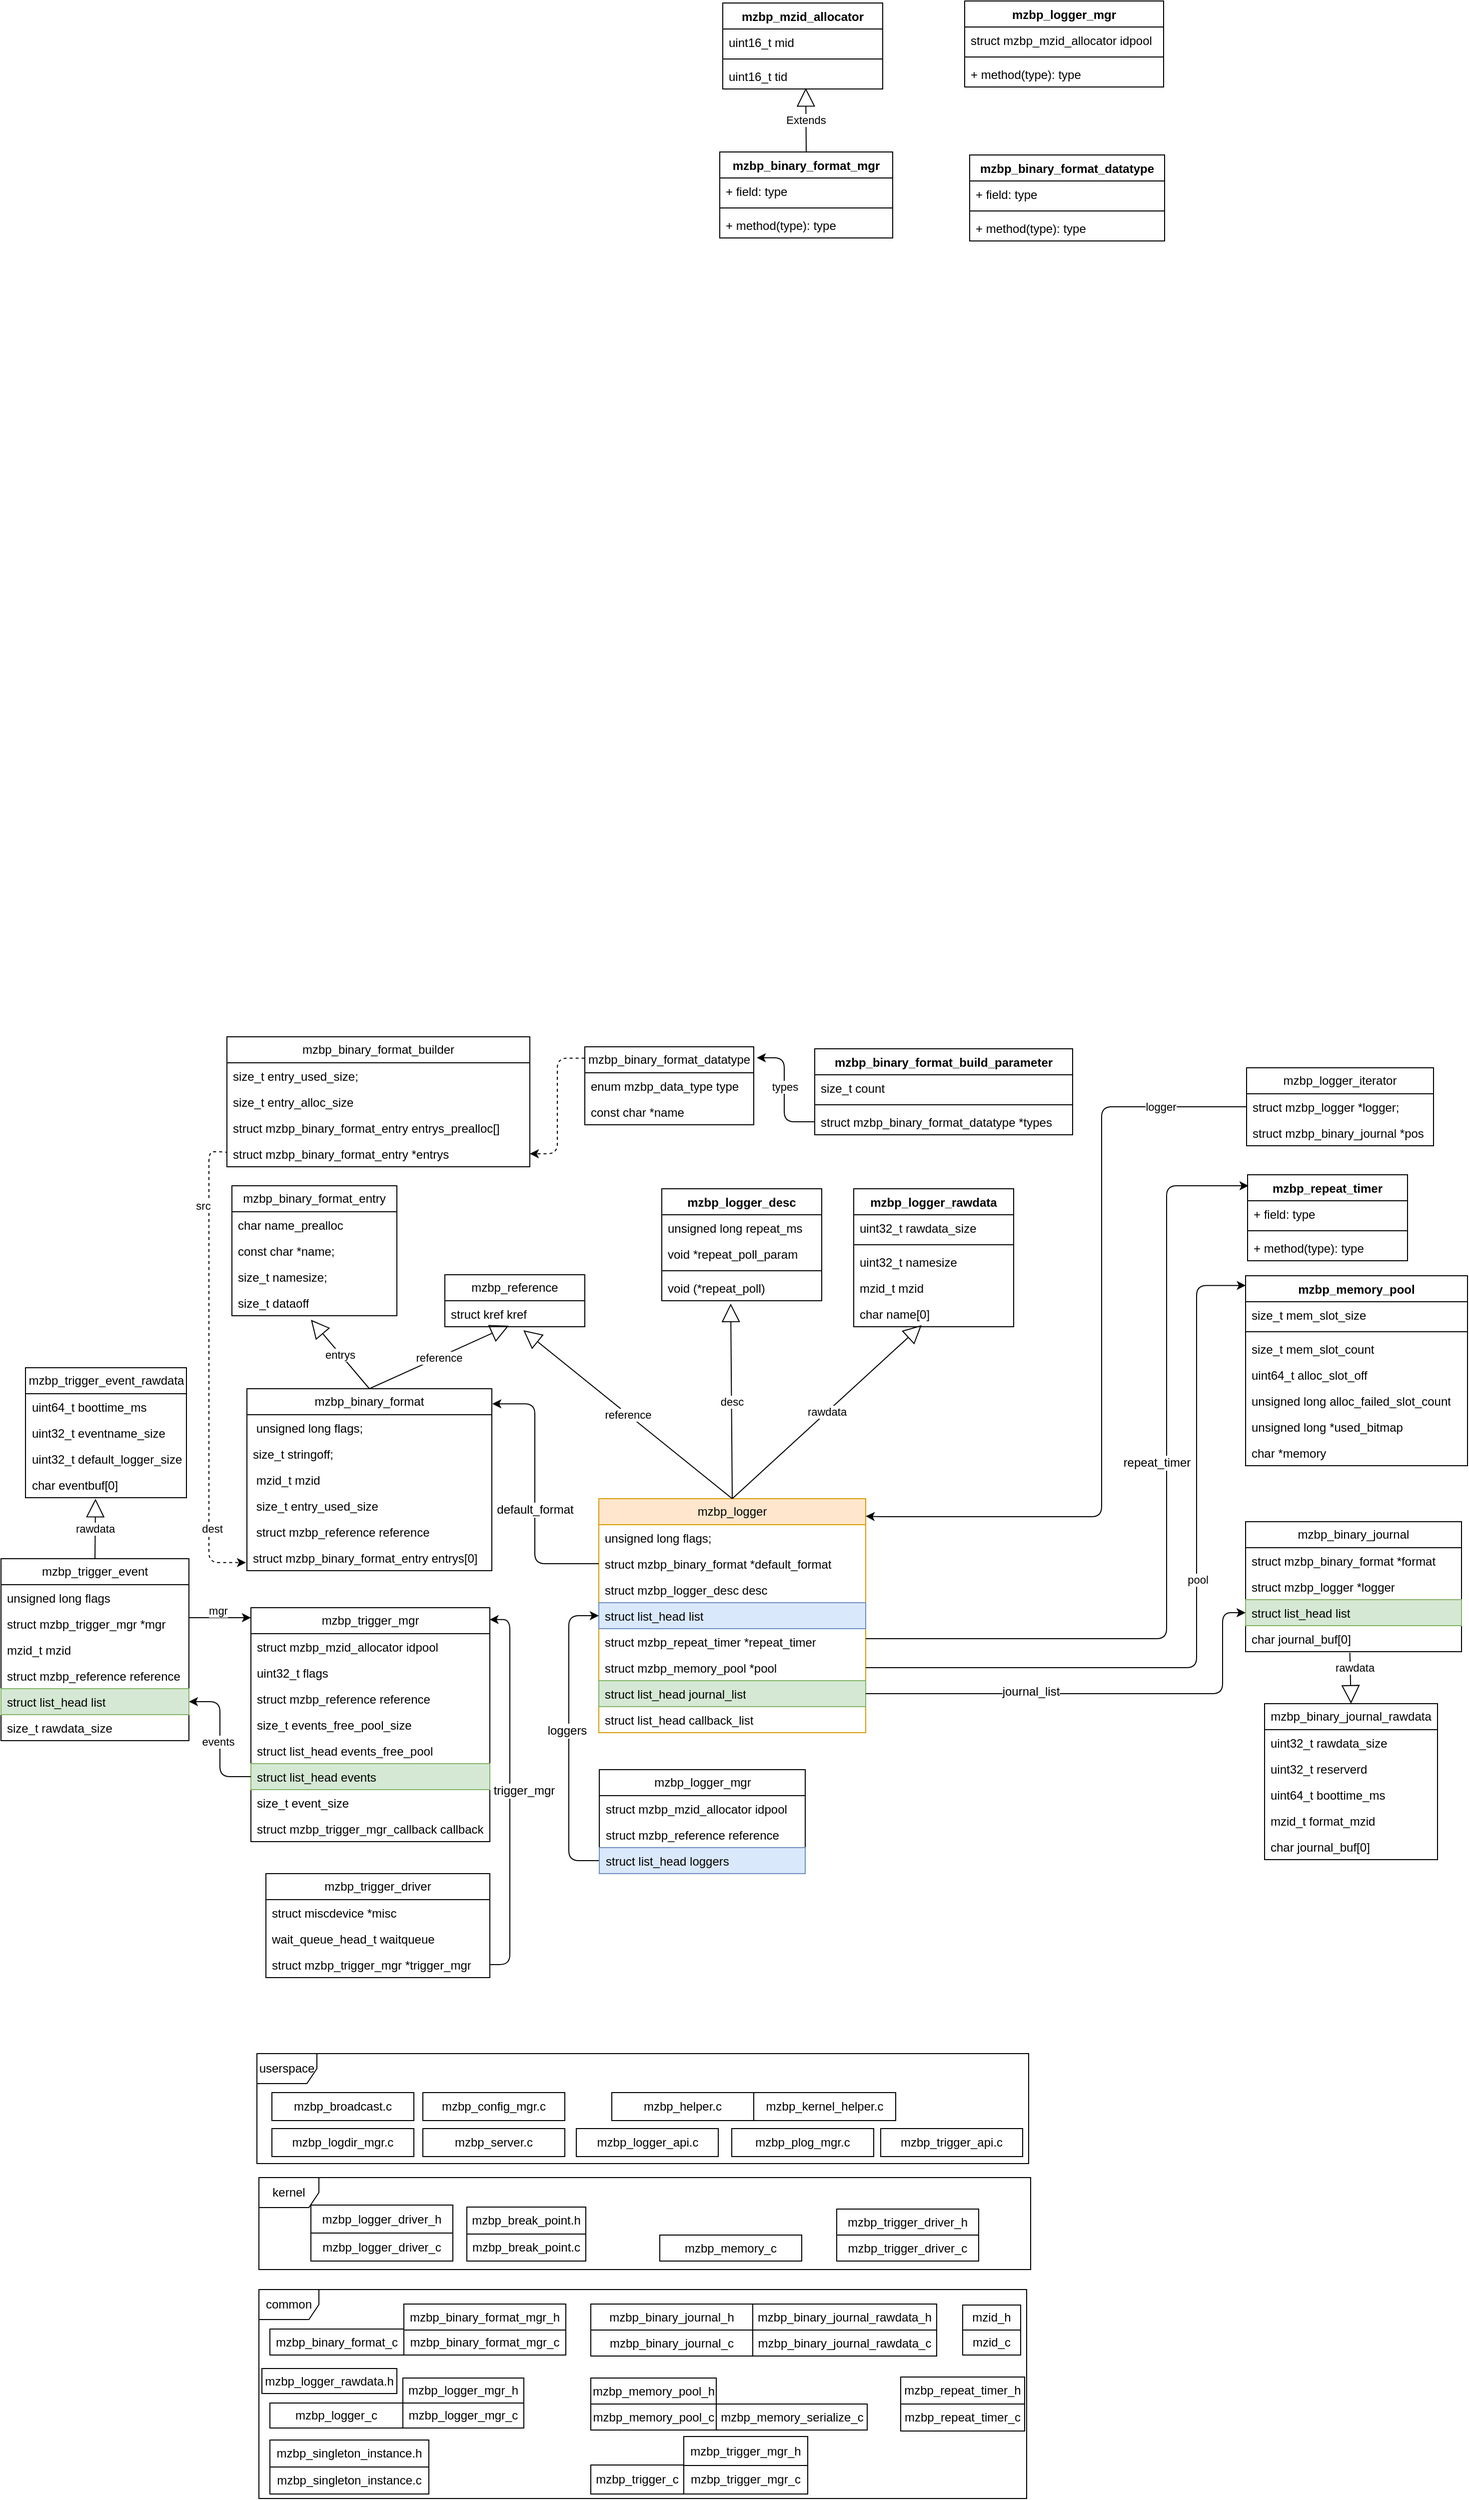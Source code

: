 <mxfile version="24.3.1" type="github">
  <diagram name="第 1 页" id="g3Hd0jUkaO_XOJKfGeiR">
    <mxGraphModel dx="1905" dy="195" grid="0" gridSize="10" guides="1" tooltips="1" connect="1" arrows="1" fold="1" page="0" pageScale="1" pageWidth="827" pageHeight="1169" math="0" shadow="0">
      <root>
        <mxCell id="0" />
        <mxCell id="1" parent="0" />
        <mxCell id="iTceiT4nKeH-VWD7ciHX-1" value="mzbp_reference" style="swimlane;fontStyle=0;childLayout=stackLayout;horizontal=1;startSize=26;fillColor=none;horizontalStack=0;resizeParent=1;resizeParentMax=0;resizeLast=0;collapsible=1;marginBottom=0;whiteSpace=wrap;html=1;" parent="1" vertex="1">
          <mxGeometry x="-50" y="1740" width="140" height="52" as="geometry" />
        </mxCell>
        <mxCell id="iTceiT4nKeH-VWD7ciHX-2" value="struct kref kref" style="text;strokeColor=none;fillColor=none;align=left;verticalAlign=top;spacingLeft=4;spacingRight=4;overflow=hidden;rotatable=0;points=[[0,0.5],[1,0.5]];portConstraint=eastwest;whiteSpace=wrap;html=1;" parent="iTceiT4nKeH-VWD7ciHX-1" vertex="1">
          <mxGeometry y="26" width="140" height="26" as="geometry" />
        </mxCell>
        <mxCell id="iTceiT4nKeH-VWD7ciHX-5" value="mzbp_binary_format" style="swimlane;fontStyle=0;childLayout=stackLayout;horizontal=1;startSize=26;fillColor=none;horizontalStack=0;resizeParent=1;resizeParentMax=0;resizeLast=0;collapsible=1;marginBottom=0;whiteSpace=wrap;html=1;" parent="1" vertex="1">
          <mxGeometry x="-248" y="1854" width="245" height="182" as="geometry" />
        </mxCell>
        <mxCell id="iTceiT4nKeH-VWD7ciHX-6" value="&amp;nbsp;unsigned long flags;" style="text;strokeColor=none;fillColor=none;align=left;verticalAlign=top;spacingLeft=4;spacingRight=4;overflow=hidden;rotatable=0;points=[[0,0.5],[1,0.5]];portConstraint=eastwest;whiteSpace=wrap;html=1;" parent="iTceiT4nKeH-VWD7ciHX-5" vertex="1">
          <mxGeometry y="26" width="245" height="26" as="geometry" />
        </mxCell>
        <mxCell id="0FKUfAftavoVTA-sGFL--50" value="size_t stringoff;" style="text;strokeColor=none;fillColor=none;align=left;verticalAlign=top;spacingLeft=4;spacingRight=4;overflow=hidden;rotatable=0;points=[[0,0.5],[1,0.5]];portConstraint=eastwest;whiteSpace=wrap;html=1;" parent="iTceiT4nKeH-VWD7ciHX-5" vertex="1">
          <mxGeometry y="52" width="245" height="26" as="geometry" />
        </mxCell>
        <mxCell id="iTceiT4nKeH-VWD7ciHX-7" value="&amp;nbsp;mzid_t mzid" style="text;strokeColor=none;fillColor=none;align=left;verticalAlign=top;spacingLeft=4;spacingRight=4;overflow=hidden;rotatable=0;points=[[0,0.5],[1,0.5]];portConstraint=eastwest;whiteSpace=wrap;html=1;" parent="iTceiT4nKeH-VWD7ciHX-5" vertex="1">
          <mxGeometry y="78" width="245" height="26" as="geometry" />
        </mxCell>
        <mxCell id="0FKUfAftavoVTA-sGFL--49" value="&amp;nbsp;size_t entry_used_size" style="text;strokeColor=none;fillColor=none;align=left;verticalAlign=top;spacingLeft=4;spacingRight=4;overflow=hidden;rotatable=0;points=[[0,0.5],[1,0.5]];portConstraint=eastwest;whiteSpace=wrap;html=1;" parent="iTceiT4nKeH-VWD7ciHX-5" vertex="1">
          <mxGeometry y="104" width="245" height="26" as="geometry" />
        </mxCell>
        <mxCell id="0FKUfAftavoVTA-sGFL--17" value="&amp;nbsp;struct mzbp_reference reference" style="text;strokeColor=none;fillColor=none;align=left;verticalAlign=top;spacingLeft=4;spacingRight=4;overflow=hidden;rotatable=0;points=[[0,0.5],[1,0.5]];portConstraint=eastwest;whiteSpace=wrap;html=1;" parent="iTceiT4nKeH-VWD7ciHX-5" vertex="1">
          <mxGeometry y="130" width="245" height="26" as="geometry" />
        </mxCell>
        <mxCell id="iTceiT4nKeH-VWD7ciHX-8" value="struct mzbp_binary_format_entry entrys[0]" style="text;strokeColor=none;fillColor=none;align=left;verticalAlign=top;spacingLeft=4;spacingRight=4;overflow=hidden;rotatable=0;points=[[0,0.5],[1,0.5]];portConstraint=eastwest;whiteSpace=wrap;html=1;" parent="iTceiT4nKeH-VWD7ciHX-5" vertex="1">
          <mxGeometry y="156" width="245" height="26" as="geometry" />
        </mxCell>
        <mxCell id="iTceiT4nKeH-VWD7ciHX-9" value="reference" style="endArrow=block;endSize=16;endFill=0;html=1;rounded=0;exitX=0.5;exitY=0;exitDx=0;exitDy=0;entryX=0.457;entryY=0.962;entryDx=0;entryDy=0;entryPerimeter=0;" parent="1" source="iTceiT4nKeH-VWD7ciHX-5" target="iTceiT4nKeH-VWD7ciHX-2" edge="1">
          <mxGeometry width="160" relative="1" as="geometry">
            <mxPoint x="215" y="1607" as="sourcePoint" />
            <mxPoint x="375" y="1607" as="targetPoint" />
          </mxGeometry>
        </mxCell>
        <mxCell id="iTceiT4nKeH-VWD7ciHX-10" value="mzbp_binary_format_entry" style="swimlane;fontStyle=0;childLayout=stackLayout;horizontal=1;startSize=26;fillColor=none;horizontalStack=0;resizeParent=1;resizeParentMax=0;resizeLast=0;collapsible=1;marginBottom=0;whiteSpace=wrap;html=1;" parent="1" vertex="1">
          <mxGeometry x="-263" y="1651" width="165" height="130" as="geometry" />
        </mxCell>
        <mxCell id="iTceiT4nKeH-VWD7ciHX-11" value="char name_prealloc" style="text;strokeColor=none;fillColor=none;align=left;verticalAlign=top;spacingLeft=4;spacingRight=4;overflow=hidden;rotatable=0;points=[[0,0.5],[1,0.5]];portConstraint=eastwest;whiteSpace=wrap;html=1;" parent="iTceiT4nKeH-VWD7ciHX-10" vertex="1">
          <mxGeometry y="26" width="165" height="26" as="geometry" />
        </mxCell>
        <mxCell id="iTceiT4nKeH-VWD7ciHX-12" value="const char *name;" style="text;strokeColor=none;fillColor=none;align=left;verticalAlign=top;spacingLeft=4;spacingRight=4;overflow=hidden;rotatable=0;points=[[0,0.5],[1,0.5]];portConstraint=eastwest;whiteSpace=wrap;html=1;" parent="iTceiT4nKeH-VWD7ciHX-10" vertex="1">
          <mxGeometry y="52" width="165" height="26" as="geometry" />
        </mxCell>
        <mxCell id="iTceiT4nKeH-VWD7ciHX-13" value="size_t namesize;" style="text;strokeColor=none;fillColor=none;align=left;verticalAlign=top;spacingLeft=4;spacingRight=4;overflow=hidden;rotatable=0;points=[[0,0.5],[1,0.5]];portConstraint=eastwest;whiteSpace=wrap;html=1;" parent="iTceiT4nKeH-VWD7ciHX-10" vertex="1">
          <mxGeometry y="78" width="165" height="26" as="geometry" />
        </mxCell>
        <mxCell id="iTceiT4nKeH-VWD7ciHX-14" value="size_t dataoff" style="text;strokeColor=none;fillColor=none;align=left;verticalAlign=top;spacingLeft=4;spacingRight=4;overflow=hidden;rotatable=0;points=[[0,0.5],[1,0.5]];portConstraint=eastwest;whiteSpace=wrap;html=1;" parent="iTceiT4nKeH-VWD7ciHX-10" vertex="1">
          <mxGeometry y="104" width="165" height="26" as="geometry" />
        </mxCell>
        <mxCell id="iTceiT4nKeH-VWD7ciHX-15" value="entrys" style="endArrow=block;endSize=16;endFill=0;html=1;rounded=0;exitX=0.5;exitY=0;exitDx=0;exitDy=0;entryX=0.479;entryY=1.154;entryDx=0;entryDy=0;entryPerimeter=0;" parent="1" source="iTceiT4nKeH-VWD7ciHX-5" target="iTceiT4nKeH-VWD7ciHX-14" edge="1">
          <mxGeometry width="160" relative="1" as="geometry">
            <mxPoint x="217" y="1826" as="sourcePoint" />
            <mxPoint x="377" y="1826" as="targetPoint" />
          </mxGeometry>
        </mxCell>
        <mxCell id="iTceiT4nKeH-VWD7ciHX-16" value="mzbp_logger" style="swimlane;fontStyle=0;childLayout=stackLayout;horizontal=1;startSize=26;fillColor=#ffe6cc;horizontalStack=0;resizeParent=1;resizeParentMax=0;resizeLast=0;collapsible=1;marginBottom=0;whiteSpace=wrap;html=1;strokeColor=#d79b00;" parent="1" vertex="1">
          <mxGeometry x="104" y="1964" width="267" height="234" as="geometry" />
        </mxCell>
        <mxCell id="iTceiT4nKeH-VWD7ciHX-17" value="unsigned long flags;" style="text;strokeColor=none;fillColor=none;align=left;verticalAlign=top;spacingLeft=4;spacingRight=4;overflow=hidden;rotatable=0;points=[[0,0.5],[1,0.5]];portConstraint=eastwest;whiteSpace=wrap;html=1;" parent="iTceiT4nKeH-VWD7ciHX-16" vertex="1">
          <mxGeometry y="26" width="267" height="26" as="geometry" />
        </mxCell>
        <mxCell id="0FKUfAftavoVTA-sGFL--28" value="struct mzbp_binary_format *default_format" style="text;strokeColor=none;fillColor=none;align=left;verticalAlign=top;spacingLeft=4;spacingRight=4;overflow=hidden;rotatable=0;points=[[0,0.5],[1,0.5]];portConstraint=eastwest;whiteSpace=wrap;html=1;" parent="iTceiT4nKeH-VWD7ciHX-16" vertex="1">
          <mxGeometry y="52" width="267" height="26" as="geometry" />
        </mxCell>
        <mxCell id="0FKUfAftavoVTA-sGFL--27" value="struct mzbp_logger_desc desc" style="text;strokeColor=none;fillColor=none;align=left;verticalAlign=top;spacingLeft=4;spacingRight=4;overflow=hidden;rotatable=0;points=[[0,0.5],[1,0.5]];portConstraint=eastwest;whiteSpace=wrap;html=1;" parent="iTceiT4nKeH-VWD7ciHX-16" vertex="1">
          <mxGeometry y="78" width="267" height="26" as="geometry" />
        </mxCell>
        <mxCell id="iTceiT4nKeH-VWD7ciHX-18" value="struct list_head list" style="text;strokeColor=#6c8ebf;fillColor=#dae8fc;align=left;verticalAlign=top;spacingLeft=4;spacingRight=4;overflow=hidden;rotatable=0;points=[[0,0.5],[1,0.5]];portConstraint=eastwest;whiteSpace=wrap;html=1;" parent="iTceiT4nKeH-VWD7ciHX-16" vertex="1">
          <mxGeometry y="104" width="267" height="26" as="geometry" />
        </mxCell>
        <mxCell id="iTceiT4nKeH-VWD7ciHX-37" value="struct mzbp_repeat_timer *repeat_timer" style="text;strokeColor=none;fillColor=none;align=left;verticalAlign=top;spacingLeft=4;spacingRight=4;overflow=hidden;rotatable=0;points=[[0,0.5],[1,0.5]];portConstraint=eastwest;whiteSpace=wrap;html=1;" parent="iTceiT4nKeH-VWD7ciHX-16" vertex="1">
          <mxGeometry y="130" width="267" height="26" as="geometry" />
        </mxCell>
        <mxCell id="iTceiT4nKeH-VWD7ciHX-19" value="struct mzbp_memory_pool *pool" style="text;strokeColor=none;fillColor=none;align=left;verticalAlign=top;spacingLeft=4;spacingRight=4;overflow=hidden;rotatable=0;points=[[0,0.5],[1,0.5]];portConstraint=eastwest;whiteSpace=wrap;html=1;" parent="iTceiT4nKeH-VWD7ciHX-16" vertex="1">
          <mxGeometry y="156" width="267" height="26" as="geometry" />
        </mxCell>
        <mxCell id="2hhD5rwbu-yavu2AxfHl-5" value="struct list_head journal_list" style="text;strokeColor=#82b366;fillColor=#d5e8d4;align=left;verticalAlign=top;spacingLeft=4;spacingRight=4;overflow=hidden;rotatable=0;points=[[0,0.5],[1,0.5]];portConstraint=eastwest;whiteSpace=wrap;html=1;" vertex="1" parent="iTceiT4nKeH-VWD7ciHX-16">
          <mxGeometry y="182" width="267" height="26" as="geometry" />
        </mxCell>
        <mxCell id="2hhD5rwbu-yavu2AxfHl-1" value="struct list_head callback_list" style="text;strokeColor=none;fillColor=none;align=left;verticalAlign=top;spacingLeft=4;spacingRight=4;overflow=hidden;rotatable=0;points=[[0,0.5],[1,0.5]];portConstraint=eastwest;whiteSpace=wrap;html=1;" vertex="1" parent="iTceiT4nKeH-VWD7ciHX-16">
          <mxGeometry y="208" width="267" height="26" as="geometry" />
        </mxCell>
        <mxCell id="iTceiT4nKeH-VWD7ciHX-20" value="mzbp_logger_desc" style="swimlane;fontStyle=1;align=center;verticalAlign=top;childLayout=stackLayout;horizontal=1;startSize=26;horizontalStack=0;resizeParent=1;resizeParentMax=0;resizeLast=0;collapsible=1;marginBottom=0;whiteSpace=wrap;html=1;" parent="1" vertex="1">
          <mxGeometry x="167" y="1654" width="160" height="112" as="geometry" />
        </mxCell>
        <mxCell id="iTceiT4nKeH-VWD7ciHX-21" value="unsigned long repeat_ms" style="text;strokeColor=none;fillColor=none;align=left;verticalAlign=top;spacingLeft=4;spacingRight=4;overflow=hidden;rotatable=0;points=[[0,0.5],[1,0.5]];portConstraint=eastwest;whiteSpace=wrap;html=1;" parent="iTceiT4nKeH-VWD7ciHX-20" vertex="1">
          <mxGeometry y="26" width="160" height="26" as="geometry" />
        </mxCell>
        <mxCell id="iTceiT4nKeH-VWD7ciHX-47" value="void *repeat_poll_param" style="text;strokeColor=none;fillColor=none;align=left;verticalAlign=top;spacingLeft=4;spacingRight=4;overflow=hidden;rotatable=0;points=[[0,0.5],[1,0.5]];portConstraint=eastwest;whiteSpace=wrap;html=1;" parent="iTceiT4nKeH-VWD7ciHX-20" vertex="1">
          <mxGeometry y="52" width="160" height="26" as="geometry" />
        </mxCell>
        <mxCell id="iTceiT4nKeH-VWD7ciHX-22" value="" style="line;strokeWidth=1;fillColor=none;align=left;verticalAlign=middle;spacingTop=-1;spacingLeft=3;spacingRight=3;rotatable=0;labelPosition=right;points=[];portConstraint=eastwest;strokeColor=inherit;" parent="iTceiT4nKeH-VWD7ciHX-20" vertex="1">
          <mxGeometry y="78" width="160" height="8" as="geometry" />
        </mxCell>
        <mxCell id="iTceiT4nKeH-VWD7ciHX-23" value="void (*repeat_poll)" style="text;strokeColor=none;fillColor=none;align=left;verticalAlign=top;spacingLeft=4;spacingRight=4;overflow=hidden;rotatable=0;points=[[0,0.5],[1,0.5]];portConstraint=eastwest;whiteSpace=wrap;html=1;" parent="iTceiT4nKeH-VWD7ciHX-20" vertex="1">
          <mxGeometry y="86" width="160" height="26" as="geometry" />
        </mxCell>
        <mxCell id="iTceiT4nKeH-VWD7ciHX-24" style="edgeStyle=orthogonalEdgeStyle;rounded=1;orthogonalLoop=1;jettySize=auto;html=1;curved=0;exitX=0;exitY=0.5;exitDx=0;exitDy=0;entryX=1.002;entryY=0.083;entryDx=0;entryDy=0;entryPerimeter=0;" parent="1" source="0FKUfAftavoVTA-sGFL--28" target="iTceiT4nKeH-VWD7ciHX-5" edge="1">
          <mxGeometry relative="1" as="geometry">
            <mxPoint x="-3" y="1897" as="targetPoint" />
            <Array as="points">
              <mxPoint x="40" y="2029" />
              <mxPoint x="40" y="1869" />
            </Array>
          </mxGeometry>
        </mxCell>
        <mxCell id="iTceiT4nKeH-VWD7ciHX-25" value="&lt;span style=&quot;font-size: 12px; text-align: left; text-wrap: wrap;&quot;&gt;default_format&lt;/span&gt;" style="edgeLabel;html=1;align=center;verticalAlign=middle;resizable=0;points=[];" parent="iTceiT4nKeH-VWD7ciHX-24" vertex="1" connectable="0">
          <mxGeometry x="-0.109" relative="1" as="geometry">
            <mxPoint as="offset" />
          </mxGeometry>
        </mxCell>
        <mxCell id="iTceiT4nKeH-VWD7ciHX-26" value="desc" style="endArrow=block;endSize=16;endFill=0;html=1;rounded=0;exitX=0.5;exitY=0;exitDx=0;exitDy=0;entryX=0.431;entryY=1.109;entryDx=0;entryDy=0;entryPerimeter=0;" parent="1" source="iTceiT4nKeH-VWD7ciHX-16" target="iTceiT4nKeH-VWD7ciHX-23" edge="1">
          <mxGeometry width="160" relative="1" as="geometry">
            <mxPoint x="604" y="1961" as="sourcePoint" />
            <mxPoint x="288" y="1676" as="targetPoint" />
          </mxGeometry>
        </mxCell>
        <mxCell id="iTceiT4nKeH-VWD7ciHX-27" value="mzbp_repeat_timer" style="swimlane;fontStyle=1;align=center;verticalAlign=top;childLayout=stackLayout;horizontal=1;startSize=26;horizontalStack=0;resizeParent=1;resizeParentMax=0;resizeLast=0;collapsible=1;marginBottom=0;whiteSpace=wrap;html=1;" parent="1" vertex="1">
          <mxGeometry x="753" y="1640" width="160" height="86" as="geometry" />
        </mxCell>
        <mxCell id="iTceiT4nKeH-VWD7ciHX-28" value="+ field: type" style="text;strokeColor=none;fillColor=none;align=left;verticalAlign=top;spacingLeft=4;spacingRight=4;overflow=hidden;rotatable=0;points=[[0,0.5],[1,0.5]];portConstraint=eastwest;whiteSpace=wrap;html=1;" parent="iTceiT4nKeH-VWD7ciHX-27" vertex="1">
          <mxGeometry y="26" width="160" height="26" as="geometry" />
        </mxCell>
        <mxCell id="iTceiT4nKeH-VWD7ciHX-29" value="" style="line;strokeWidth=1;fillColor=none;align=left;verticalAlign=middle;spacingTop=-1;spacingLeft=3;spacingRight=3;rotatable=0;labelPosition=right;points=[];portConstraint=eastwest;strokeColor=inherit;" parent="iTceiT4nKeH-VWD7ciHX-27" vertex="1">
          <mxGeometry y="52" width="160" height="8" as="geometry" />
        </mxCell>
        <mxCell id="iTceiT4nKeH-VWD7ciHX-30" value="+ method(type): type" style="text;strokeColor=none;fillColor=none;align=left;verticalAlign=top;spacingLeft=4;spacingRight=4;overflow=hidden;rotatable=0;points=[[0,0.5],[1,0.5]];portConstraint=eastwest;whiteSpace=wrap;html=1;" parent="iTceiT4nKeH-VWD7ciHX-27" vertex="1">
          <mxGeometry y="60" width="160" height="26" as="geometry" />
        </mxCell>
        <mxCell id="iTceiT4nKeH-VWD7ciHX-31" style="edgeStyle=orthogonalEdgeStyle;rounded=1;orthogonalLoop=1;jettySize=auto;html=1;entryX=0.006;entryY=0.128;entryDx=0;entryDy=0;entryPerimeter=0;curved=0;" parent="1" target="iTceiT4nKeH-VWD7ciHX-27" edge="1">
          <mxGeometry relative="1" as="geometry">
            <Array as="points">
              <mxPoint x="672" y="2104" />
              <mxPoint x="672" y="1651" />
            </Array>
            <mxPoint x="371" y="2104" as="sourcePoint" />
          </mxGeometry>
        </mxCell>
        <mxCell id="iTceiT4nKeH-VWD7ciHX-32" value="&lt;span style=&quot;font-size: 12px; text-align: left; text-wrap: wrap;&quot;&gt;repeat_timer&lt;/span&gt;" style="edgeLabel;html=1;align=center;verticalAlign=middle;resizable=0;points=[];" parent="iTceiT4nKeH-VWD7ciHX-31" vertex="1" connectable="0">
          <mxGeometry x="0.137" y="1" relative="1" as="geometry">
            <mxPoint x="-9" y="-2" as="offset" />
          </mxGeometry>
        </mxCell>
        <mxCell id="iTceiT4nKeH-VWD7ciHX-33" value="mzbp_memory_pool" style="swimlane;fontStyle=1;align=center;verticalAlign=top;childLayout=stackLayout;horizontal=1;startSize=26;horizontalStack=0;resizeParent=1;resizeParentMax=0;resizeLast=0;collapsible=1;marginBottom=0;whiteSpace=wrap;html=1;" parent="1" vertex="1">
          <mxGeometry x="751" y="1741" width="222" height="190" as="geometry" />
        </mxCell>
        <mxCell id="iTceiT4nKeH-VWD7ciHX-34" value="size_t mem_slot_size" style="text;strokeColor=none;fillColor=none;align=left;verticalAlign=top;spacingLeft=4;spacingRight=4;overflow=hidden;rotatable=0;points=[[0,0.5],[1,0.5]];portConstraint=eastwest;whiteSpace=wrap;html=1;" parent="iTceiT4nKeH-VWD7ciHX-33" vertex="1">
          <mxGeometry y="26" width="222" height="26" as="geometry" />
        </mxCell>
        <mxCell id="iTceiT4nKeH-VWD7ciHX-35" value="" style="line;strokeWidth=1;fillColor=none;align=left;verticalAlign=middle;spacingTop=-1;spacingLeft=3;spacingRight=3;rotatable=0;labelPosition=right;points=[];portConstraint=eastwest;strokeColor=inherit;" parent="iTceiT4nKeH-VWD7ciHX-33" vertex="1">
          <mxGeometry y="52" width="222" height="8" as="geometry" />
        </mxCell>
        <mxCell id="iTceiT4nKeH-VWD7ciHX-36" value="size_t mem_slot_count" style="text;strokeColor=none;fillColor=none;align=left;verticalAlign=top;spacingLeft=4;spacingRight=4;overflow=hidden;rotatable=0;points=[[0,0.5],[1,0.5]];portConstraint=eastwest;whiteSpace=wrap;html=1;" parent="iTceiT4nKeH-VWD7ciHX-33" vertex="1">
          <mxGeometry y="60" width="222" height="26" as="geometry" />
        </mxCell>
        <mxCell id="0FKUfAftavoVTA-sGFL--19" value="uint64_t alloc_slot_off" style="text;strokeColor=none;fillColor=none;align=left;verticalAlign=top;spacingLeft=4;spacingRight=4;overflow=hidden;rotatable=0;points=[[0,0.5],[1,0.5]];portConstraint=eastwest;whiteSpace=wrap;html=1;" parent="iTceiT4nKeH-VWD7ciHX-33" vertex="1">
          <mxGeometry y="86" width="222" height="26" as="geometry" />
        </mxCell>
        <mxCell id="0FKUfAftavoVTA-sGFL--20" value="unsigned long alloc_failed_slot_count" style="text;strokeColor=none;fillColor=none;align=left;verticalAlign=top;spacingLeft=4;spacingRight=4;overflow=hidden;rotatable=0;points=[[0,0.5],[1,0.5]];portConstraint=eastwest;whiteSpace=wrap;html=1;" parent="iTceiT4nKeH-VWD7ciHX-33" vertex="1">
          <mxGeometry y="112" width="222" height="26" as="geometry" />
        </mxCell>
        <mxCell id="0FKUfAftavoVTA-sGFL--21" value="unsigned long *used_bitmap" style="text;strokeColor=none;fillColor=none;align=left;verticalAlign=top;spacingLeft=4;spacingRight=4;overflow=hidden;rotatable=0;points=[[0,0.5],[1,0.5]];portConstraint=eastwest;whiteSpace=wrap;html=1;" parent="iTceiT4nKeH-VWD7ciHX-33" vertex="1">
          <mxGeometry y="138" width="222" height="26" as="geometry" />
        </mxCell>
        <mxCell id="0FKUfAftavoVTA-sGFL--22" value="char *memory" style="text;strokeColor=none;fillColor=none;align=left;verticalAlign=top;spacingLeft=4;spacingRight=4;overflow=hidden;rotatable=0;points=[[0,0.5],[1,0.5]];portConstraint=eastwest;whiteSpace=wrap;html=1;" parent="iTceiT4nKeH-VWD7ciHX-33" vertex="1">
          <mxGeometry y="164" width="222" height="26" as="geometry" />
        </mxCell>
        <mxCell id="iTceiT4nKeH-VWD7ciHX-38" style="edgeStyle=orthogonalEdgeStyle;rounded=1;orthogonalLoop=1;jettySize=auto;html=1;curved=0;entryX=0.001;entryY=0.051;entryDx=0;entryDy=0;entryPerimeter=0;exitX=1;exitY=0.5;exitDx=0;exitDy=0;" parent="1" source="iTceiT4nKeH-VWD7ciHX-19" target="iTceiT4nKeH-VWD7ciHX-33" edge="1">
          <mxGeometry relative="1" as="geometry">
            <Array as="points">
              <mxPoint x="702" y="2133" />
              <mxPoint x="702" y="1751" />
            </Array>
            <mxPoint x="473" y="1871" as="sourcePoint" />
            <mxPoint x="709.11" y="1833.63" as="targetPoint" />
          </mxGeometry>
        </mxCell>
        <mxCell id="iTceiT4nKeH-VWD7ciHX-39" value="pool" style="edgeLabel;html=1;align=center;verticalAlign=middle;resizable=0;points=[];" parent="iTceiT4nKeH-VWD7ciHX-38" vertex="1" connectable="0">
          <mxGeometry x="0.1" y="-1" relative="1" as="geometry">
            <mxPoint as="offset" />
          </mxGeometry>
        </mxCell>
        <mxCell id="iTceiT4nKeH-VWD7ciHX-40" value="mzbp_logger_rawdata" style="swimlane;fontStyle=1;align=center;verticalAlign=top;childLayout=stackLayout;horizontal=1;startSize=26;horizontalStack=0;resizeParent=1;resizeParentMax=0;resizeLast=0;collapsible=1;marginBottom=0;whiteSpace=wrap;html=1;" parent="1" vertex="1">
          <mxGeometry x="359" y="1654" width="160" height="138" as="geometry" />
        </mxCell>
        <mxCell id="iTceiT4nKeH-VWD7ciHX-41" value="uint32_t rawdata_size" style="text;strokeColor=none;fillColor=none;align=left;verticalAlign=top;spacingLeft=4;spacingRight=4;overflow=hidden;rotatable=0;points=[[0,0.5],[1,0.5]];portConstraint=eastwest;whiteSpace=wrap;html=1;" parent="iTceiT4nKeH-VWD7ciHX-40" vertex="1">
          <mxGeometry y="26" width="160" height="26" as="geometry" />
        </mxCell>
        <mxCell id="iTceiT4nKeH-VWD7ciHX-42" value="" style="line;strokeWidth=1;fillColor=none;align=left;verticalAlign=middle;spacingTop=-1;spacingLeft=3;spacingRight=3;rotatable=0;labelPosition=right;points=[];portConstraint=eastwest;strokeColor=inherit;" parent="iTceiT4nKeH-VWD7ciHX-40" vertex="1">
          <mxGeometry y="52" width="160" height="8" as="geometry" />
        </mxCell>
        <mxCell id="iTceiT4nKeH-VWD7ciHX-43" value="uint32_t namesize" style="text;strokeColor=none;fillColor=none;align=left;verticalAlign=top;spacingLeft=4;spacingRight=4;overflow=hidden;rotatable=0;points=[[0,0.5],[1,0.5]];portConstraint=eastwest;whiteSpace=wrap;html=1;" parent="iTceiT4nKeH-VWD7ciHX-40" vertex="1">
          <mxGeometry y="60" width="160" height="26" as="geometry" />
        </mxCell>
        <mxCell id="0FKUfAftavoVTA-sGFL--25" value="mzid_t mzid" style="text;strokeColor=none;fillColor=none;align=left;verticalAlign=top;spacingLeft=4;spacingRight=4;overflow=hidden;rotatable=0;points=[[0,0.5],[1,0.5]];portConstraint=eastwest;whiteSpace=wrap;html=1;" parent="iTceiT4nKeH-VWD7ciHX-40" vertex="1">
          <mxGeometry y="86" width="160" height="26" as="geometry" />
        </mxCell>
        <mxCell id="0FKUfAftavoVTA-sGFL--26" value="char name[0]" style="text;strokeColor=none;fillColor=none;align=left;verticalAlign=top;spacingLeft=4;spacingRight=4;overflow=hidden;rotatable=0;points=[[0,0.5],[1,0.5]];portConstraint=eastwest;whiteSpace=wrap;html=1;" parent="iTceiT4nKeH-VWD7ciHX-40" vertex="1">
          <mxGeometry y="112" width="160" height="26" as="geometry" />
        </mxCell>
        <mxCell id="iTceiT4nKeH-VWD7ciHX-44" value="rawdata" style="endArrow=block;endSize=16;endFill=0;html=1;rounded=0;exitX=0.5;exitY=0;exitDx=0;exitDy=0;entryX=0.425;entryY=0.937;entryDx=0;entryDy=0;entryPerimeter=0;" parent="1" source="iTceiT4nKeH-VWD7ciHX-16" target="0FKUfAftavoVTA-sGFL--26" edge="1">
          <mxGeometry width="160" relative="1" as="geometry">
            <mxPoint x="632" y="1957" as="sourcePoint" />
            <mxPoint x="792" y="1957" as="targetPoint" />
          </mxGeometry>
        </mxCell>
        <mxCell id="iTceiT4nKeH-VWD7ciHX-45" value="reference" style="endArrow=block;endSize=16;endFill=0;html=1;rounded=0;exitX=0.5;exitY=0;exitDx=0;exitDy=0;entryX=0.561;entryY=1.136;entryDx=0;entryDy=0;entryPerimeter=0;" parent="1" source="iTceiT4nKeH-VWD7ciHX-16" target="iTceiT4nKeH-VWD7ciHX-2" edge="1">
          <mxGeometry x="-0.003" width="160" relative="1" as="geometry">
            <mxPoint x="292" y="1965" as="sourcePoint" />
            <mxPoint x="452" y="1965" as="targetPoint" />
            <mxPoint as="offset" />
          </mxGeometry>
        </mxCell>
        <mxCell id="iTceiT4nKeH-VWD7ciHX-48" value="mzbp_logger_mgr" style="swimlane;fontStyle=1;align=center;verticalAlign=top;childLayout=stackLayout;horizontal=1;startSize=26;horizontalStack=0;resizeParent=1;resizeParentMax=0;resizeLast=0;collapsible=1;marginBottom=0;whiteSpace=wrap;html=1;" parent="1" vertex="1">
          <mxGeometry x="470" y="466" width="199" height="86" as="geometry" />
        </mxCell>
        <mxCell id="iTceiT4nKeH-VWD7ciHX-49" value="struct mzbp_mzid_allocator idpool" style="text;strokeColor=none;fillColor=none;align=left;verticalAlign=top;spacingLeft=4;spacingRight=4;overflow=hidden;rotatable=0;points=[[0,0.5],[1,0.5]];portConstraint=eastwest;whiteSpace=wrap;html=1;" parent="iTceiT4nKeH-VWD7ciHX-48" vertex="1">
          <mxGeometry y="26" width="199" height="26" as="geometry" />
        </mxCell>
        <mxCell id="iTceiT4nKeH-VWD7ciHX-50" value="" style="line;strokeWidth=1;fillColor=none;align=left;verticalAlign=middle;spacingTop=-1;spacingLeft=3;spacingRight=3;rotatable=0;labelPosition=right;points=[];portConstraint=eastwest;strokeColor=inherit;" parent="iTceiT4nKeH-VWD7ciHX-48" vertex="1">
          <mxGeometry y="52" width="199" height="8" as="geometry" />
        </mxCell>
        <mxCell id="iTceiT4nKeH-VWD7ciHX-51" value="+ method(type): type" style="text;strokeColor=none;fillColor=none;align=left;verticalAlign=top;spacingLeft=4;spacingRight=4;overflow=hidden;rotatable=0;points=[[0,0.5],[1,0.5]];portConstraint=eastwest;whiteSpace=wrap;html=1;" parent="iTceiT4nKeH-VWD7ciHX-48" vertex="1">
          <mxGeometry y="60" width="199" height="26" as="geometry" />
        </mxCell>
        <mxCell id="iTceiT4nKeH-VWD7ciHX-60" value="mzbp_binary_format_datatype" style="swimlane;fontStyle=1;align=center;verticalAlign=top;childLayout=stackLayout;horizontal=1;startSize=26;horizontalStack=0;resizeParent=1;resizeParentMax=0;resizeLast=0;collapsible=1;marginBottom=0;whiteSpace=wrap;html=1;" parent="1" vertex="1">
          <mxGeometry x="475" y="620" width="195" height="86" as="geometry" />
        </mxCell>
        <mxCell id="iTceiT4nKeH-VWD7ciHX-61" value="+ field: type" style="text;strokeColor=none;fillColor=none;align=left;verticalAlign=top;spacingLeft=4;spacingRight=4;overflow=hidden;rotatable=0;points=[[0,0.5],[1,0.5]];portConstraint=eastwest;whiteSpace=wrap;html=1;" parent="iTceiT4nKeH-VWD7ciHX-60" vertex="1">
          <mxGeometry y="26" width="195" height="26" as="geometry" />
        </mxCell>
        <mxCell id="iTceiT4nKeH-VWD7ciHX-62" value="" style="line;strokeWidth=1;fillColor=none;align=left;verticalAlign=middle;spacingTop=-1;spacingLeft=3;spacingRight=3;rotatable=0;labelPosition=right;points=[];portConstraint=eastwest;strokeColor=inherit;" parent="iTceiT4nKeH-VWD7ciHX-60" vertex="1">
          <mxGeometry y="52" width="195" height="8" as="geometry" />
        </mxCell>
        <mxCell id="iTceiT4nKeH-VWD7ciHX-63" value="+ method(type): type" style="text;strokeColor=none;fillColor=none;align=left;verticalAlign=top;spacingLeft=4;spacingRight=4;overflow=hidden;rotatable=0;points=[[0,0.5],[1,0.5]];portConstraint=eastwest;whiteSpace=wrap;html=1;" parent="iTceiT4nKeH-VWD7ciHX-60" vertex="1">
          <mxGeometry y="60" width="195" height="26" as="geometry" />
        </mxCell>
        <mxCell id="iTceiT4nKeH-VWD7ciHX-64" value="mzbp_binary_format_mgr" style="swimlane;fontStyle=1;align=center;verticalAlign=top;childLayout=stackLayout;horizontal=1;startSize=26;horizontalStack=0;resizeParent=1;resizeParentMax=0;resizeLast=0;collapsible=1;marginBottom=0;whiteSpace=wrap;html=1;" parent="1" vertex="1">
          <mxGeometry x="225" y="617" width="173" height="86" as="geometry" />
        </mxCell>
        <mxCell id="iTceiT4nKeH-VWD7ciHX-65" value="+ field: type" style="text;strokeColor=none;fillColor=none;align=left;verticalAlign=top;spacingLeft=4;spacingRight=4;overflow=hidden;rotatable=0;points=[[0,0.5],[1,0.5]];portConstraint=eastwest;whiteSpace=wrap;html=1;" parent="iTceiT4nKeH-VWD7ciHX-64" vertex="1">
          <mxGeometry y="26" width="173" height="26" as="geometry" />
        </mxCell>
        <mxCell id="iTceiT4nKeH-VWD7ciHX-66" value="" style="line;strokeWidth=1;fillColor=none;align=left;verticalAlign=middle;spacingTop=-1;spacingLeft=3;spacingRight=3;rotatable=0;labelPosition=right;points=[];portConstraint=eastwest;strokeColor=inherit;" parent="iTceiT4nKeH-VWD7ciHX-64" vertex="1">
          <mxGeometry y="52" width="173" height="8" as="geometry" />
        </mxCell>
        <mxCell id="iTceiT4nKeH-VWD7ciHX-67" value="+ method(type): type" style="text;strokeColor=none;fillColor=none;align=left;verticalAlign=top;spacingLeft=4;spacingRight=4;overflow=hidden;rotatable=0;points=[[0,0.5],[1,0.5]];portConstraint=eastwest;whiteSpace=wrap;html=1;" parent="iTceiT4nKeH-VWD7ciHX-64" vertex="1">
          <mxGeometry y="60" width="173" height="26" as="geometry" />
        </mxCell>
        <mxCell id="iTceiT4nKeH-VWD7ciHX-68" value="mzbp_binary_format_build_parameter" style="swimlane;fontStyle=1;align=center;verticalAlign=top;childLayout=stackLayout;horizontal=1;startSize=26;horizontalStack=0;resizeParent=1;resizeParentMax=0;resizeLast=0;collapsible=1;marginBottom=0;whiteSpace=wrap;html=1;" parent="1" vertex="1">
          <mxGeometry x="320" y="1514" width="258" height="86" as="geometry" />
        </mxCell>
        <mxCell id="iTceiT4nKeH-VWD7ciHX-69" value="size_t count" style="text;strokeColor=none;fillColor=none;align=left;verticalAlign=top;spacingLeft=4;spacingRight=4;overflow=hidden;rotatable=0;points=[[0,0.5],[1,0.5]];portConstraint=eastwest;whiteSpace=wrap;html=1;" parent="iTceiT4nKeH-VWD7ciHX-68" vertex="1">
          <mxGeometry y="26" width="258" height="26" as="geometry" />
        </mxCell>
        <mxCell id="iTceiT4nKeH-VWD7ciHX-70" value="" style="line;strokeWidth=1;fillColor=none;align=left;verticalAlign=middle;spacingTop=-1;spacingLeft=3;spacingRight=3;rotatable=0;labelPosition=right;points=[];portConstraint=eastwest;strokeColor=inherit;" parent="iTceiT4nKeH-VWD7ciHX-68" vertex="1">
          <mxGeometry y="52" width="258" height="8" as="geometry" />
        </mxCell>
        <mxCell id="iTceiT4nKeH-VWD7ciHX-71" value="struct mzbp_binary_format_datatype *types" style="text;strokeColor=none;fillColor=none;align=left;verticalAlign=top;spacingLeft=4;spacingRight=4;overflow=hidden;rotatable=0;points=[[0,0.5],[1,0.5]];portConstraint=eastwest;whiteSpace=wrap;html=1;" parent="iTceiT4nKeH-VWD7ciHX-68" vertex="1">
          <mxGeometry y="60" width="258" height="26" as="geometry" />
        </mxCell>
        <mxCell id="0FKUfAftavoVTA-sGFL--16" style="edgeStyle=orthogonalEdgeStyle;rounded=1;orthogonalLoop=1;jettySize=auto;html=1;entryX=1;entryY=0.5;entryDx=0;entryDy=0;exitX=-0.001;exitY=0.146;exitDx=0;exitDy=0;exitPerimeter=0;curved=0;dashed=1;" parent="1" source="iTceiT4nKeH-VWD7ciHX-82" target="0FKUfAftavoVTA-sGFL--10" edge="1">
          <mxGeometry relative="1" as="geometry" />
        </mxCell>
        <mxCell id="iTceiT4nKeH-VWD7ciHX-82" value="mzbp_binary_format_datatype" style="swimlane;fontStyle=0;childLayout=stackLayout;horizontal=1;startSize=26;fillColor=none;horizontalStack=0;resizeParent=1;resizeParentMax=0;resizeLast=0;collapsible=1;marginBottom=0;whiteSpace=wrap;html=1;" parent="1" vertex="1">
          <mxGeometry x="90" y="1512" width="169" height="78" as="geometry" />
        </mxCell>
        <mxCell id="iTceiT4nKeH-VWD7ciHX-83" value="enum mzbp_data_type type" style="text;strokeColor=none;fillColor=none;align=left;verticalAlign=top;spacingLeft=4;spacingRight=4;overflow=hidden;rotatable=0;points=[[0,0.5],[1,0.5]];portConstraint=eastwest;whiteSpace=wrap;html=1;" parent="iTceiT4nKeH-VWD7ciHX-82" vertex="1">
          <mxGeometry y="26" width="169" height="26" as="geometry" />
        </mxCell>
        <mxCell id="iTceiT4nKeH-VWD7ciHX-84" value="const char *name" style="text;strokeColor=none;fillColor=none;align=left;verticalAlign=top;spacingLeft=4;spacingRight=4;overflow=hidden;rotatable=0;points=[[0,0.5],[1,0.5]];portConstraint=eastwest;whiteSpace=wrap;html=1;" parent="iTceiT4nKeH-VWD7ciHX-82" vertex="1">
          <mxGeometry y="52" width="169" height="26" as="geometry" />
        </mxCell>
        <mxCell id="iTceiT4nKeH-VWD7ciHX-86" value="mzbp_mzid_allocator" style="swimlane;fontStyle=1;align=center;verticalAlign=top;childLayout=stackLayout;horizontal=1;startSize=26;horizontalStack=0;resizeParent=1;resizeParentMax=0;resizeLast=0;collapsible=1;marginBottom=0;whiteSpace=wrap;html=1;" parent="1" vertex="1">
          <mxGeometry x="228" y="468" width="160" height="86" as="geometry" />
        </mxCell>
        <mxCell id="iTceiT4nKeH-VWD7ciHX-87" value="uint16_t mid" style="text;strokeColor=none;fillColor=none;align=left;verticalAlign=top;spacingLeft=4;spacingRight=4;overflow=hidden;rotatable=0;points=[[0,0.5],[1,0.5]];portConstraint=eastwest;whiteSpace=wrap;html=1;" parent="iTceiT4nKeH-VWD7ciHX-86" vertex="1">
          <mxGeometry y="26" width="160" height="26" as="geometry" />
        </mxCell>
        <mxCell id="iTceiT4nKeH-VWD7ciHX-88" value="" style="line;strokeWidth=1;fillColor=none;align=left;verticalAlign=middle;spacingTop=-1;spacingLeft=3;spacingRight=3;rotatable=0;labelPosition=right;points=[];portConstraint=eastwest;strokeColor=inherit;" parent="iTceiT4nKeH-VWD7ciHX-86" vertex="1">
          <mxGeometry y="52" width="160" height="8" as="geometry" />
        </mxCell>
        <mxCell id="iTceiT4nKeH-VWD7ciHX-89" value="uint16_t tid" style="text;strokeColor=none;fillColor=none;align=left;verticalAlign=top;spacingLeft=4;spacingRight=4;overflow=hidden;rotatable=0;points=[[0,0.5],[1,0.5]];portConstraint=eastwest;whiteSpace=wrap;html=1;" parent="iTceiT4nKeH-VWD7ciHX-86" vertex="1">
          <mxGeometry y="60" width="160" height="26" as="geometry" />
        </mxCell>
        <mxCell id="iTceiT4nKeH-VWD7ciHX-90" value="Extends" style="endArrow=block;endSize=16;endFill=0;html=1;rounded=0;exitX=0.5;exitY=0;exitDx=0;exitDy=0;entryX=0.519;entryY=0.962;entryDx=0;entryDy=0;entryPerimeter=0;" parent="1" source="iTceiT4nKeH-VWD7ciHX-64" target="iTceiT4nKeH-VWD7ciHX-89" edge="1">
          <mxGeometry width="160" relative="1" as="geometry">
            <mxPoint x="276" y="764" as="sourcePoint" />
            <mxPoint x="436" y="764" as="targetPoint" />
          </mxGeometry>
        </mxCell>
        <mxCell id="iTceiT4nKeH-VWD7ciHX-91" style="edgeStyle=orthogonalEdgeStyle;rounded=1;orthogonalLoop=1;jettySize=auto;html=1;entryX=1.018;entryY=0.141;entryDx=0;entryDy=0;entryPerimeter=0;curved=0;" parent="1" source="iTceiT4nKeH-VWD7ciHX-71" target="iTceiT4nKeH-VWD7ciHX-82" edge="1">
          <mxGeometry relative="1" as="geometry" />
        </mxCell>
        <mxCell id="iTceiT4nKeH-VWD7ciHX-92" value="types" style="edgeLabel;html=1;align=center;verticalAlign=middle;resizable=0;points=[];" parent="iTceiT4nKeH-VWD7ciHX-91" vertex="1" connectable="0">
          <mxGeometry x="0.096" y="1" relative="1" as="geometry">
            <mxPoint x="1" y="1" as="offset" />
          </mxGeometry>
        </mxCell>
        <mxCell id="iTceiT4nKeH-VWD7ciHX-109" value="mzbp_binary_format_builder" style="swimlane;fontStyle=0;childLayout=stackLayout;horizontal=1;startSize=26;fillColor=none;horizontalStack=0;resizeParent=1;resizeParentMax=0;resizeLast=0;collapsible=1;marginBottom=0;whiteSpace=wrap;html=1;" parent="1" vertex="1">
          <mxGeometry x="-268" y="1502" width="303" height="130" as="geometry" />
        </mxCell>
        <mxCell id="iTceiT4nKeH-VWD7ciHX-118" value="size_t entry_used_size;" style="text;strokeColor=none;fillColor=none;align=left;verticalAlign=top;spacingLeft=4;spacingRight=4;overflow=hidden;rotatable=0;points=[[0,0.5],[1,0.5]];portConstraint=eastwest;whiteSpace=wrap;html=1;" parent="iTceiT4nKeH-VWD7ciHX-109" vertex="1">
          <mxGeometry y="26" width="303" height="26" as="geometry" />
        </mxCell>
        <mxCell id="iTceiT4nKeH-VWD7ciHX-112" value="size_t entry_alloc_size" style="text;strokeColor=none;fillColor=none;align=left;verticalAlign=top;spacingLeft=4;spacingRight=4;overflow=hidden;rotatable=0;points=[[0,0.5],[1,0.5]];portConstraint=eastwest;whiteSpace=wrap;html=1;" parent="iTceiT4nKeH-VWD7ciHX-109" vertex="1">
          <mxGeometry y="52" width="303" height="26" as="geometry" />
        </mxCell>
        <mxCell id="0FKUfAftavoVTA-sGFL--9" value="struct mzbp_binary_format_entry entrys_prealloc[]" style="text;strokeColor=none;fillColor=none;align=left;verticalAlign=top;spacingLeft=4;spacingRight=4;overflow=hidden;rotatable=0;points=[[0,0.5],[1,0.5]];portConstraint=eastwest;whiteSpace=wrap;html=1;" parent="iTceiT4nKeH-VWD7ciHX-109" vertex="1">
          <mxGeometry y="78" width="303" height="26" as="geometry" />
        </mxCell>
        <mxCell id="0FKUfAftavoVTA-sGFL--10" value="struct mzbp_binary_format_entry *entrys" style="text;strokeColor=none;fillColor=none;align=left;verticalAlign=top;spacingLeft=4;spacingRight=4;overflow=hidden;rotatable=0;points=[[0,0.5],[1,0.5]];portConstraint=eastwest;whiteSpace=wrap;html=1;" parent="iTceiT4nKeH-VWD7ciHX-109" vertex="1">
          <mxGeometry y="104" width="303" height="26" as="geometry" />
        </mxCell>
        <mxCell id="0FKUfAftavoVTA-sGFL--12" style="edgeStyle=orthogonalEdgeStyle;rounded=1;orthogonalLoop=1;jettySize=auto;html=1;entryX=-0.004;entryY=0.689;entryDx=0;entryDy=0;curved=0;dashed=1;exitX=0;exitY=0.5;exitDx=0;exitDy=0;entryPerimeter=0;" parent="1" source="0FKUfAftavoVTA-sGFL--10" target="iTceiT4nKeH-VWD7ciHX-8" edge="1">
          <mxGeometry relative="1" as="geometry">
            <mxPoint x="-150" y="1990.97" as="targetPoint" />
            <Array as="points">
              <mxPoint x="-268" y="1617" />
              <mxPoint x="-286" y="1617" />
              <mxPoint x="-286" y="2028" />
            </Array>
            <mxPoint x="-281" y="1600.97" as="sourcePoint" />
          </mxGeometry>
        </mxCell>
        <mxCell id="0FKUfAftavoVTA-sGFL--13" value="dest" style="edgeLabel;html=1;align=center;verticalAlign=middle;resizable=0;points=[];" parent="0FKUfAftavoVTA-sGFL--12" vertex="1" connectable="0">
          <mxGeometry x="0.701" y="-2" relative="1" as="geometry">
            <mxPoint x="5" y="-1" as="offset" />
          </mxGeometry>
        </mxCell>
        <mxCell id="0FKUfAftavoVTA-sGFL--14" value="src" style="edgeLabel;html=1;align=center;verticalAlign=middle;resizable=0;points=[];" parent="0FKUfAftavoVTA-sGFL--12" vertex="1" connectable="0">
          <mxGeometry x="-0.652" relative="1" as="geometry">
            <mxPoint x="-6" y="-8" as="offset" />
          </mxGeometry>
        </mxCell>
        <mxCell id="0FKUfAftavoVTA-sGFL--30" value="mzbp_logger_iterator" style="swimlane;fontStyle=0;childLayout=stackLayout;horizontal=1;startSize=26;fillColor=none;horizontalStack=0;resizeParent=1;resizeParentMax=0;resizeLast=0;collapsible=1;marginBottom=0;whiteSpace=wrap;html=1;" parent="1" vertex="1">
          <mxGeometry x="752" y="1533" width="187" height="78" as="geometry" />
        </mxCell>
        <mxCell id="0FKUfAftavoVTA-sGFL--31" value="struct mzbp_logger *logger;" style="text;strokeColor=none;fillColor=none;align=left;verticalAlign=top;spacingLeft=4;spacingRight=4;overflow=hidden;rotatable=0;points=[[0,0.5],[1,0.5]];portConstraint=eastwest;whiteSpace=wrap;html=1;" parent="0FKUfAftavoVTA-sGFL--30" vertex="1">
          <mxGeometry y="26" width="187" height="26" as="geometry" />
        </mxCell>
        <mxCell id="0FKUfAftavoVTA-sGFL--32" value="struct mzbp_binary_journal *pos" style="text;strokeColor=none;fillColor=none;align=left;verticalAlign=top;spacingLeft=4;spacingRight=4;overflow=hidden;rotatable=0;points=[[0,0.5],[1,0.5]];portConstraint=eastwest;whiteSpace=wrap;html=1;" parent="0FKUfAftavoVTA-sGFL--30" vertex="1">
          <mxGeometry y="52" width="187" height="26" as="geometry" />
        </mxCell>
        <mxCell id="0FKUfAftavoVTA-sGFL--34" value="mzbp_binary_journal" style="swimlane;fontStyle=0;childLayout=stackLayout;horizontal=1;startSize=26;fillColor=none;horizontalStack=0;resizeParent=1;resizeParentMax=0;resizeLast=0;collapsible=1;marginBottom=0;whiteSpace=wrap;html=1;" parent="1" vertex="1">
          <mxGeometry x="751" y="1987" width="216" height="130" as="geometry" />
        </mxCell>
        <mxCell id="0FKUfAftavoVTA-sGFL--35" value="struct mzbp_binary_format *format" style="text;strokeColor=none;fillColor=none;align=left;verticalAlign=top;spacingLeft=4;spacingRight=4;overflow=hidden;rotatable=0;points=[[0,0.5],[1,0.5]];portConstraint=eastwest;whiteSpace=wrap;html=1;" parent="0FKUfAftavoVTA-sGFL--34" vertex="1">
          <mxGeometry y="26" width="216" height="26" as="geometry" />
        </mxCell>
        <mxCell id="0FKUfAftavoVTA-sGFL--36" value="struct mzbp_logger *logger" style="text;strokeColor=none;fillColor=none;align=left;verticalAlign=top;spacingLeft=4;spacingRight=4;overflow=hidden;rotatable=0;points=[[0,0.5],[1,0.5]];portConstraint=eastwest;whiteSpace=wrap;html=1;" parent="0FKUfAftavoVTA-sGFL--34" vertex="1">
          <mxGeometry y="52" width="216" height="26" as="geometry" />
        </mxCell>
        <mxCell id="UWZFVEixmOFbej5EBi0j-11" value="struct list_head list" style="text;strokeColor=#82b366;fillColor=#d5e8d4;align=left;verticalAlign=top;spacingLeft=4;spacingRight=4;overflow=hidden;rotatable=0;points=[[0,0.5],[1,0.5]];portConstraint=eastwest;whiteSpace=wrap;html=1;" parent="0FKUfAftavoVTA-sGFL--34" vertex="1">
          <mxGeometry y="78" width="216" height="26" as="geometry" />
        </mxCell>
        <mxCell id="0FKUfAftavoVTA-sGFL--37" value="char journal_buf[0]" style="text;strokeColor=none;fillColor=none;align=left;verticalAlign=top;spacingLeft=4;spacingRight=4;overflow=hidden;rotatable=0;points=[[0,0.5],[1,0.5]];portConstraint=eastwest;whiteSpace=wrap;html=1;" parent="0FKUfAftavoVTA-sGFL--34" vertex="1">
          <mxGeometry y="104" width="216" height="26" as="geometry" />
        </mxCell>
        <mxCell id="0FKUfAftavoVTA-sGFL--38" style="edgeStyle=orthogonalEdgeStyle;rounded=1;orthogonalLoop=1;jettySize=auto;html=1;entryX=1;entryY=0.075;entryDx=0;entryDy=0;entryPerimeter=0;curved=0;" parent="1" source="0FKUfAftavoVTA-sGFL--31" target="iTceiT4nKeH-VWD7ciHX-16" edge="1">
          <mxGeometry relative="1" as="geometry">
            <Array as="points">
              <mxPoint x="607" y="1572" />
              <mxPoint x="607" y="1982" />
              <mxPoint x="386" y="1982" />
            </Array>
          </mxGeometry>
        </mxCell>
        <mxCell id="0FKUfAftavoVTA-sGFL--48" value="logger" style="edgeLabel;html=1;align=center;verticalAlign=middle;resizable=0;points=[];" parent="0FKUfAftavoVTA-sGFL--38" vertex="1" connectable="0">
          <mxGeometry x="-0.781" relative="1" as="geometry">
            <mxPoint as="offset" />
          </mxGeometry>
        </mxCell>
        <mxCell id="0FKUfAftavoVTA-sGFL--40" value="mzbp_binary_journal_rawdata" style="swimlane;fontStyle=0;childLayout=stackLayout;horizontal=1;startSize=26;fillColor=none;horizontalStack=0;resizeParent=1;resizeParentMax=0;resizeLast=0;collapsible=1;marginBottom=0;whiteSpace=wrap;html=1;" parent="1" vertex="1">
          <mxGeometry x="770" y="2169" width="173" height="156" as="geometry" />
        </mxCell>
        <mxCell id="0FKUfAftavoVTA-sGFL--41" value="uint32_t rawdata_size" style="text;strokeColor=none;fillColor=none;align=left;verticalAlign=top;spacingLeft=4;spacingRight=4;overflow=hidden;rotatable=0;points=[[0,0.5],[1,0.5]];portConstraint=eastwest;whiteSpace=wrap;html=1;" parent="0FKUfAftavoVTA-sGFL--40" vertex="1">
          <mxGeometry y="26" width="173" height="26" as="geometry" />
        </mxCell>
        <mxCell id="0FKUfAftavoVTA-sGFL--42" value="uint32_t reserverd" style="text;strokeColor=none;fillColor=none;align=left;verticalAlign=top;spacingLeft=4;spacingRight=4;overflow=hidden;rotatable=0;points=[[0,0.5],[1,0.5]];portConstraint=eastwest;whiteSpace=wrap;html=1;" parent="0FKUfAftavoVTA-sGFL--40" vertex="1">
          <mxGeometry y="52" width="173" height="26" as="geometry" />
        </mxCell>
        <mxCell id="0FKUfAftavoVTA-sGFL--43" value="uint64_t boottime_ms" style="text;strokeColor=none;fillColor=none;align=left;verticalAlign=top;spacingLeft=4;spacingRight=4;overflow=hidden;rotatable=0;points=[[0,0.5],[1,0.5]];portConstraint=eastwest;whiteSpace=wrap;html=1;" parent="0FKUfAftavoVTA-sGFL--40" vertex="1">
          <mxGeometry y="78" width="173" height="26" as="geometry" />
        </mxCell>
        <mxCell id="0FKUfAftavoVTA-sGFL--44" value="mzid_t format_mzid" style="text;strokeColor=none;fillColor=none;align=left;verticalAlign=top;spacingLeft=4;spacingRight=4;overflow=hidden;rotatable=0;points=[[0,0.5],[1,0.5]];portConstraint=eastwest;whiteSpace=wrap;html=1;" parent="0FKUfAftavoVTA-sGFL--40" vertex="1">
          <mxGeometry y="104" width="173" height="26" as="geometry" />
        </mxCell>
        <mxCell id="0FKUfAftavoVTA-sGFL--45" value="char journal_buf[0]" style="text;strokeColor=none;fillColor=none;align=left;verticalAlign=top;spacingLeft=4;spacingRight=4;overflow=hidden;rotatable=0;points=[[0,0.5],[1,0.5]];portConstraint=eastwest;whiteSpace=wrap;html=1;" parent="0FKUfAftavoVTA-sGFL--40" vertex="1">
          <mxGeometry y="130" width="173" height="26" as="geometry" />
        </mxCell>
        <mxCell id="0FKUfAftavoVTA-sGFL--46" value="rawdata" style="endArrow=block;endSize=16;endFill=0;html=1;rounded=0;entryX=0.5;entryY=0;entryDx=0;entryDy=0;exitX=0.483;exitY=1.038;exitDx=0;exitDy=0;exitPerimeter=0;" parent="1" source="0FKUfAftavoVTA-sGFL--37" target="0FKUfAftavoVTA-sGFL--40" edge="1">
          <mxGeometry x="-0.386" y="4" width="160" relative="1" as="geometry">
            <mxPoint x="830" y="2208" as="sourcePoint" />
            <mxPoint x="830" y="2304" as="targetPoint" />
            <mxPoint as="offset" />
          </mxGeometry>
        </mxCell>
        <mxCell id="0FKUfAftavoVTA-sGFL--51" value="mzbp_trigger_mgr" style="swimlane;fontStyle=0;childLayout=stackLayout;horizontal=1;startSize=26;fillColor=none;horizontalStack=0;resizeParent=1;resizeParentMax=0;resizeLast=0;collapsible=1;marginBottom=0;whiteSpace=wrap;html=1;shadow=0;labelBackgroundColor=none;labelBorderColor=none;" parent="1" vertex="1">
          <mxGeometry x="-244" y="2073" width="239" height="234" as="geometry" />
        </mxCell>
        <mxCell id="0FKUfAftavoVTA-sGFL--53" value="struct mzbp_mzid_allocator idpool" style="text;strokeColor=none;fillColor=none;align=left;verticalAlign=top;spacingLeft=4;spacingRight=4;overflow=hidden;rotatable=0;points=[[0,0.5],[1,0.5]];portConstraint=eastwest;whiteSpace=wrap;html=1;" parent="0FKUfAftavoVTA-sGFL--51" vertex="1">
          <mxGeometry y="26" width="239" height="26" as="geometry" />
        </mxCell>
        <mxCell id="2hhD5rwbu-yavu2AxfHl-27" value="uint32_t flags" style="text;strokeColor=none;fillColor=none;align=left;verticalAlign=top;spacingLeft=4;spacingRight=4;overflow=hidden;rotatable=0;points=[[0,0.5],[1,0.5]];portConstraint=eastwest;whiteSpace=wrap;html=1;" vertex="1" parent="0FKUfAftavoVTA-sGFL--51">
          <mxGeometry y="52" width="239" height="26" as="geometry" />
        </mxCell>
        <mxCell id="0FKUfAftavoVTA-sGFL--54" value="struct mzbp_reference reference" style="text;strokeColor=none;fillColor=none;align=left;verticalAlign=top;spacingLeft=4;spacingRight=4;overflow=hidden;rotatable=0;points=[[0,0.5],[1,0.5]];portConstraint=eastwest;whiteSpace=wrap;html=1;" parent="0FKUfAftavoVTA-sGFL--51" vertex="1">
          <mxGeometry y="78" width="239" height="26" as="geometry" />
        </mxCell>
        <mxCell id="2hhD5rwbu-yavu2AxfHl-28" value="size_t events_free_pool_size" style="text;align=left;verticalAlign=top;spacingLeft=4;spacingRight=4;overflow=hidden;rotatable=0;points=[[0,0.5],[1,0.5]];portConstraint=eastwest;whiteSpace=wrap;html=1;" vertex="1" parent="0FKUfAftavoVTA-sGFL--51">
          <mxGeometry y="104" width="239" height="26" as="geometry" />
        </mxCell>
        <mxCell id="2hhD5rwbu-yavu2AxfHl-22" value="struct list_head events_free_pool" style="text;align=left;verticalAlign=top;spacingLeft=4;spacingRight=4;overflow=hidden;rotatable=0;points=[[0,0.5],[1,0.5]];portConstraint=eastwest;whiteSpace=wrap;html=1;rounded=0;" vertex="1" parent="0FKUfAftavoVTA-sGFL--51">
          <mxGeometry y="130" width="239" height="26" as="geometry" />
        </mxCell>
        <mxCell id="2hhD5rwbu-yavu2AxfHl-25" value="struct list_head events" style="text;strokeColor=#82b366;fillColor=#d5e8d4;align=left;verticalAlign=top;spacingLeft=4;spacingRight=4;overflow=hidden;rotatable=0;points=[[0,0.5],[1,0.5]];portConstraint=eastwest;whiteSpace=wrap;html=1;gradientColor=none;rounded=0;" vertex="1" parent="0FKUfAftavoVTA-sGFL--51">
          <mxGeometry y="156" width="239" height="26" as="geometry" />
        </mxCell>
        <mxCell id="2hhD5rwbu-yavu2AxfHl-29" value="size_t event_size" style="text;align=left;verticalAlign=top;spacingLeft=4;spacingRight=4;overflow=hidden;rotatable=0;points=[[0,0.5],[1,0.5]];portConstraint=eastwest;whiteSpace=wrap;html=1;rounded=0;" vertex="1" parent="0FKUfAftavoVTA-sGFL--51">
          <mxGeometry y="182" width="239" height="26" as="geometry" />
        </mxCell>
        <mxCell id="2hhD5rwbu-yavu2AxfHl-35" value="struct mzbp_trigger_mgr_callback callback" style="text;align=left;verticalAlign=top;spacingLeft=4;spacingRight=4;overflow=hidden;rotatable=0;points=[[0,0.5],[1,0.5]];portConstraint=eastwest;whiteSpace=wrap;html=1;rounded=0;" vertex="1" parent="0FKUfAftavoVTA-sGFL--51">
          <mxGeometry y="208" width="239" height="26" as="geometry" />
        </mxCell>
        <mxCell id="UWZFVEixmOFbej5EBi0j-10" style="edgeStyle=orthogonalEdgeStyle;rounded=1;orthogonalLoop=1;jettySize=auto;html=1;exitX=0;exitY=0.5;exitDx=0;exitDy=0;curved=0;entryX=0;entryY=0.5;entryDx=0;entryDy=0;" parent="1" source="2hhD5rwbu-yavu2AxfHl-103" target="iTceiT4nKeH-VWD7ciHX-18" edge="1">
          <mxGeometry relative="1" as="geometry">
            <Array as="points">
              <mxPoint x="74" y="2326" />
              <mxPoint x="74" y="2081" />
            </Array>
            <mxPoint x="102" y="2026" as="targetPoint" />
          </mxGeometry>
        </mxCell>
        <mxCell id="2hhD5rwbu-yavu2AxfHl-4" value="&lt;span style=&quot;font-size: 12px; text-align: left; text-wrap: wrap;&quot;&gt;loggers&lt;/span&gt;" style="edgeLabel;html=1;align=center;verticalAlign=middle;resizable=0;points=[];" vertex="1" connectable="0" parent="UWZFVEixmOFbej5EBi0j-10">
          <mxGeometry x="0.052" y="2" relative="1" as="geometry">
            <mxPoint as="offset" />
          </mxGeometry>
        </mxCell>
        <mxCell id="UWZFVEixmOFbej5EBi0j-12" style="edgeStyle=orthogonalEdgeStyle;rounded=1;orthogonalLoop=1;jettySize=auto;html=1;entryX=0;entryY=0.5;entryDx=0;entryDy=0;curved=0;" parent="1" target="UWZFVEixmOFbej5EBi0j-11" edge="1">
          <mxGeometry relative="1" as="geometry">
            <mxPoint x="371" y="2159" as="sourcePoint" />
            <Array as="points">
              <mxPoint x="728" y="2159" />
              <mxPoint x="728" y="2078" />
            </Array>
          </mxGeometry>
        </mxCell>
        <mxCell id="2hhD5rwbu-yavu2AxfHl-3" value="&lt;span style=&quot;font-size: 12px; text-align: left; text-wrap: wrap;&quot;&gt;journal_list&lt;/span&gt;" style="edgeLabel;html=1;align=center;verticalAlign=middle;resizable=0;points=[];" vertex="1" connectable="0" parent="UWZFVEixmOFbej5EBi0j-12">
          <mxGeometry x="-0.286" y="2" relative="1" as="geometry">
            <mxPoint as="offset" />
          </mxGeometry>
        </mxCell>
        <mxCell id="2hhD5rwbu-yavu2AxfHl-6" value="mzbp_trigger_event" style="swimlane;fontStyle=0;childLayout=stackLayout;horizontal=1;startSize=26;fillColor=none;horizontalStack=0;resizeParent=1;resizeParentMax=0;resizeLast=0;collapsible=1;marginBottom=0;whiteSpace=wrap;html=1;" vertex="1" parent="1">
          <mxGeometry x="-494" y="2024" width="188" height="182" as="geometry" />
        </mxCell>
        <mxCell id="2hhD5rwbu-yavu2AxfHl-7" value="unsigned long flags" style="text;strokeColor=none;fillColor=none;align=left;verticalAlign=top;spacingLeft=4;spacingRight=4;overflow=hidden;rotatable=0;points=[[0,0.5],[1,0.5]];portConstraint=eastwest;whiteSpace=wrap;html=1;" vertex="1" parent="2hhD5rwbu-yavu2AxfHl-6">
          <mxGeometry y="26" width="188" height="26" as="geometry" />
        </mxCell>
        <mxCell id="2hhD5rwbu-yavu2AxfHl-12" value="struct mzbp_trigger_mgr *mgr" style="text;strokeColor=none;fillColor=none;align=left;verticalAlign=top;spacingLeft=4;spacingRight=4;overflow=hidden;rotatable=0;points=[[0,0.5],[1,0.5]];portConstraint=eastwest;whiteSpace=wrap;html=1;" vertex="1" parent="2hhD5rwbu-yavu2AxfHl-6">
          <mxGeometry y="52" width="188" height="26" as="geometry" />
        </mxCell>
        <mxCell id="2hhD5rwbu-yavu2AxfHl-8" value="mzid_t mzid" style="text;strokeColor=none;fillColor=none;align=left;verticalAlign=top;spacingLeft=4;spacingRight=4;overflow=hidden;rotatable=0;points=[[0,0.5],[1,0.5]];portConstraint=eastwest;whiteSpace=wrap;html=1;" vertex="1" parent="2hhD5rwbu-yavu2AxfHl-6">
          <mxGeometry y="78" width="188" height="26" as="geometry" />
        </mxCell>
        <mxCell id="2hhD5rwbu-yavu2AxfHl-9" value="struct mzbp_reference reference" style="text;strokeColor=none;fillColor=none;align=left;verticalAlign=top;spacingLeft=4;spacingRight=4;overflow=hidden;rotatable=0;points=[[0,0.5],[1,0.5]];portConstraint=eastwest;whiteSpace=wrap;html=1;" vertex="1" parent="2hhD5rwbu-yavu2AxfHl-6">
          <mxGeometry y="104" width="188" height="26" as="geometry" />
        </mxCell>
        <mxCell id="2hhD5rwbu-yavu2AxfHl-10" value="struct list_head list" style="text;strokeColor=#82b366;fillColor=#d5e8d4;align=left;verticalAlign=top;spacingLeft=4;spacingRight=4;overflow=hidden;rotatable=0;points=[[0,0.5],[1,0.5]];portConstraint=eastwest;whiteSpace=wrap;html=1;" vertex="1" parent="2hhD5rwbu-yavu2AxfHl-6">
          <mxGeometry y="130" width="188" height="26" as="geometry" />
        </mxCell>
        <mxCell id="2hhD5rwbu-yavu2AxfHl-11" value="size_t rawdata_size" style="text;strokeColor=none;fillColor=none;align=left;verticalAlign=top;spacingLeft=4;spacingRight=4;overflow=hidden;rotatable=0;points=[[0,0.5],[1,0.5]];portConstraint=eastwest;whiteSpace=wrap;html=1;" vertex="1" parent="2hhD5rwbu-yavu2AxfHl-6">
          <mxGeometry y="156" width="188" height="26" as="geometry" />
        </mxCell>
        <mxCell id="2hhD5rwbu-yavu2AxfHl-15" value="mzbp_trigger_event_rawdata" style="swimlane;fontStyle=0;childLayout=stackLayout;horizontal=1;startSize=26;fillColor=none;horizontalStack=0;resizeParent=1;resizeParentMax=0;resizeLast=0;collapsible=1;marginBottom=0;whiteSpace=wrap;html=1;" vertex="1" parent="1">
          <mxGeometry x="-469.5" y="1833" width="161" height="130" as="geometry" />
        </mxCell>
        <mxCell id="2hhD5rwbu-yavu2AxfHl-16" value="uint64_t boottime_ms" style="text;strokeColor=none;fillColor=none;align=left;verticalAlign=top;spacingLeft=4;spacingRight=4;overflow=hidden;rotatable=0;points=[[0,0.5],[1,0.5]];portConstraint=eastwest;whiteSpace=wrap;html=1;" vertex="1" parent="2hhD5rwbu-yavu2AxfHl-15">
          <mxGeometry y="26" width="161" height="26" as="geometry" />
        </mxCell>
        <mxCell id="2hhD5rwbu-yavu2AxfHl-17" value="uint32_t eventname_size" style="text;strokeColor=none;fillColor=none;align=left;verticalAlign=top;spacingLeft=4;spacingRight=4;overflow=hidden;rotatable=0;points=[[0,0.5],[1,0.5]];portConstraint=eastwest;whiteSpace=wrap;html=1;" vertex="1" parent="2hhD5rwbu-yavu2AxfHl-15">
          <mxGeometry y="52" width="161" height="26" as="geometry" />
        </mxCell>
        <mxCell id="2hhD5rwbu-yavu2AxfHl-20" value="uint32_t default_logger_size" style="text;strokeColor=none;fillColor=none;align=left;verticalAlign=top;spacingLeft=4;spacingRight=4;overflow=hidden;rotatable=0;points=[[0,0.5],[1,0.5]];portConstraint=eastwest;whiteSpace=wrap;html=1;" vertex="1" parent="2hhD5rwbu-yavu2AxfHl-15">
          <mxGeometry y="78" width="161" height="26" as="geometry" />
        </mxCell>
        <mxCell id="2hhD5rwbu-yavu2AxfHl-18" value="char eventbuf[0]" style="text;strokeColor=none;fillColor=none;align=left;verticalAlign=top;spacingLeft=4;spacingRight=4;overflow=hidden;rotatable=0;points=[[0,0.5],[1,0.5]];portConstraint=eastwest;whiteSpace=wrap;html=1;" vertex="1" parent="2hhD5rwbu-yavu2AxfHl-15">
          <mxGeometry y="104" width="161" height="26" as="geometry" />
        </mxCell>
        <mxCell id="2hhD5rwbu-yavu2AxfHl-21" value="rawdata" style="endArrow=block;endSize=16;endFill=0;html=1;rounded=0;exitX=0.5;exitY=0;exitDx=0;exitDy=0;entryX=0.435;entryY=1.04;entryDx=0;entryDy=0;entryPerimeter=0;" edge="1" parent="1" source="2hhD5rwbu-yavu2AxfHl-6" target="2hhD5rwbu-yavu2AxfHl-18">
          <mxGeometry x="0.001" width="160" relative="1" as="geometry">
            <mxPoint x="-270" y="2172" as="sourcePoint" />
            <mxPoint x="-110" y="2172" as="targetPoint" />
            <mxPoint as="offset" />
          </mxGeometry>
        </mxCell>
        <mxCell id="2hhD5rwbu-yavu2AxfHl-23" style="edgeStyle=orthogonalEdgeStyle;rounded=1;orthogonalLoop=1;jettySize=auto;html=1;entryX=1;entryY=0.5;entryDx=0;entryDy=0;curved=0;exitX=0;exitY=0.5;exitDx=0;exitDy=0;" edge="1" parent="1" source="2hhD5rwbu-yavu2AxfHl-25" target="2hhD5rwbu-yavu2AxfHl-10">
          <mxGeometry relative="1" as="geometry" />
        </mxCell>
        <mxCell id="2hhD5rwbu-yavu2AxfHl-30" value="events" style="edgeLabel;html=1;align=center;verticalAlign=middle;resizable=0;points=[];" vertex="1" connectable="0" parent="2hhD5rwbu-yavu2AxfHl-23">
          <mxGeometry x="-0.038" y="2" relative="1" as="geometry">
            <mxPoint as="offset" />
          </mxGeometry>
        </mxCell>
        <mxCell id="2hhD5rwbu-yavu2AxfHl-37" value="common" style="shape=umlFrame;whiteSpace=wrap;html=1;pointerEvents=0;" vertex="1" parent="1">
          <mxGeometry x="-236" y="2755" width="768" height="209" as="geometry" />
        </mxCell>
        <mxCell id="2hhD5rwbu-yavu2AxfHl-41" value="kernel" style="shape=umlFrame;whiteSpace=wrap;html=1;pointerEvents=0;" vertex="1" parent="1">
          <mxGeometry x="-236" y="2643" width="772" height="92" as="geometry" />
        </mxCell>
        <mxCell id="2hhD5rwbu-yavu2AxfHl-42" value="userspace" style="shape=umlFrame;whiteSpace=wrap;html=1;pointerEvents=0;" vertex="1" parent="1">
          <mxGeometry x="-238" y="2519" width="772" height="110" as="geometry" />
        </mxCell>
        <mxCell id="2hhD5rwbu-yavu2AxfHl-43" value="mzbp_logger_driver_c" style="html=1;whiteSpace=wrap;" vertex="1" parent="1">
          <mxGeometry x="-184" y="2698.5" width="142" height="28" as="geometry" />
        </mxCell>
        <mxCell id="2hhD5rwbu-yavu2AxfHl-44" value="mzbp_break_point.c" style="html=1;whiteSpace=wrap;" vertex="1" parent="1">
          <mxGeometry x="-28" y="2699.5" width="119" height="27" as="geometry" />
        </mxCell>
        <mxCell id="2hhD5rwbu-yavu2AxfHl-45" value="mzbp_memory_c" style="html=1;whiteSpace=wrap;" vertex="1" parent="1">
          <mxGeometry x="165" y="2700.5" width="142" height="26" as="geometry" />
        </mxCell>
        <mxCell id="2hhD5rwbu-yavu2AxfHl-46" value="mzbp_trigger_driver_c" style="html=1;whiteSpace=wrap;" vertex="1" parent="1">
          <mxGeometry x="342" y="2700.5" width="142" height="26" as="geometry" />
        </mxCell>
        <mxCell id="2hhD5rwbu-yavu2AxfHl-48" value="mzbp_binary_format_c" style="html=1;whiteSpace=wrap;" vertex="1" parent="1">
          <mxGeometry x="-225" y="2794.5" width="134" height="26" as="geometry" />
        </mxCell>
        <mxCell id="2hhD5rwbu-yavu2AxfHl-49" value="mzbp_binary_format_mgr_c" style="html=1;whiteSpace=wrap;" vertex="1" parent="1">
          <mxGeometry x="-91" y="2794.5" width="162" height="26" as="geometry" />
        </mxCell>
        <mxCell id="2hhD5rwbu-yavu2AxfHl-50" value="mzbp_binary_journal_c" style="html=1;whiteSpace=wrap;" vertex="1" parent="1">
          <mxGeometry x="96" y="2795.5" width="162" height="26" as="geometry" />
        </mxCell>
        <mxCell id="2hhD5rwbu-yavu2AxfHl-51" value="mzbp_binary_journal_rawdata_c" style="html=1;whiteSpace=wrap;" vertex="1" parent="1">
          <mxGeometry x="258" y="2795.5" width="184" height="26" as="geometry" />
        </mxCell>
        <mxCell id="2hhD5rwbu-yavu2AxfHl-52" value="mzbp_logger_c" style="html=1;whiteSpace=wrap;" vertex="1" parent="1">
          <mxGeometry x="-225" y="2868.5" width="133" height="25" as="geometry" />
        </mxCell>
        <mxCell id="2hhD5rwbu-yavu2AxfHl-53" value="mzbp_logger_mgr_c" style="html=1;whiteSpace=wrap;" vertex="1" parent="1">
          <mxGeometry x="-92" y="2868.5" width="121" height="25" as="geometry" />
        </mxCell>
        <mxCell id="2hhD5rwbu-yavu2AxfHl-55" value="&lt;span style=&quot;text-align: left;&quot;&gt;mzbp_memory_pool_c&lt;/span&gt;" style="html=1;whiteSpace=wrap;" vertex="1" parent="1">
          <mxGeometry x="96" y="2869.5" width="125.5" height="26" as="geometry" />
        </mxCell>
        <mxCell id="2hhD5rwbu-yavu2AxfHl-56" value="&lt;div style=&quot;text-align: left;&quot;&gt;&lt;span style=&quot;background-color: initial;&quot;&gt;mzbp_memory_serialize_c&lt;/span&gt;&lt;/div&gt;" style="html=1;whiteSpace=wrap;" vertex="1" parent="1">
          <mxGeometry x="221.5" y="2869.5" width="151" height="26" as="geometry" />
        </mxCell>
        <mxCell id="2hhD5rwbu-yavu2AxfHl-57" value="&lt;div style=&quot;text-align: left;&quot;&gt;mzbp_repeat_timer_c&lt;br&gt;&lt;/div&gt;" style="html=1;whiteSpace=wrap;" vertex="1" parent="1">
          <mxGeometry x="406" y="2869.5" width="124" height="27" as="geometry" />
        </mxCell>
        <mxCell id="2hhD5rwbu-yavu2AxfHl-58" value="&lt;div style=&quot;text-align: left;&quot;&gt;mzbp_singleton_instance.c&lt;br&gt;&lt;/div&gt;" style="html=1;whiteSpace=wrap;" vertex="1" parent="1">
          <mxGeometry x="-225" y="2932.5" width="159" height="27" as="geometry" />
        </mxCell>
        <mxCell id="2hhD5rwbu-yavu2AxfHl-59" value="&lt;div style=&quot;text-align: left;&quot;&gt;mzbp_trigger_c&lt;br&gt;&lt;/div&gt;" style="html=1;whiteSpace=wrap;" vertex="1" parent="1">
          <mxGeometry x="96" y="2930.5" width="93" height="29" as="geometry" />
        </mxCell>
        <mxCell id="2hhD5rwbu-yavu2AxfHl-60" value="&lt;div style=&quot;text-align: left;&quot;&gt;mzbp_trigger_mgr_c&lt;br&gt;&lt;/div&gt;" style="html=1;whiteSpace=wrap;" vertex="1" parent="1">
          <mxGeometry x="189" y="2930.5" width="124" height="29" as="geometry" />
        </mxCell>
        <mxCell id="2hhD5rwbu-yavu2AxfHl-61" value="&lt;div style=&quot;text-align: left;&quot;&gt;mzid_c&lt;br&gt;&lt;/div&gt;" style="html=1;whiteSpace=wrap;" vertex="1" parent="1">
          <mxGeometry x="468" y="2795.5" width="58" height="25" as="geometry" />
        </mxCell>
        <mxCell id="2hhD5rwbu-yavu2AxfHl-63" value="mzbp_broadcast.c" style="html=1;whiteSpace=wrap;" vertex="1" parent="1">
          <mxGeometry x="-223" y="2558" width="142" height="28" as="geometry" />
        </mxCell>
        <mxCell id="2hhD5rwbu-yavu2AxfHl-64" value="mzbp_config_mgr.c" style="html=1;whiteSpace=wrap;" vertex="1" parent="1">
          <mxGeometry x="-72" y="2558" width="142" height="28" as="geometry" />
        </mxCell>
        <mxCell id="2hhD5rwbu-yavu2AxfHl-65" value="mzbp_helper.c" style="html=1;whiteSpace=wrap;" vertex="1" parent="1">
          <mxGeometry x="117" y="2558" width="142" height="28" as="geometry" />
        </mxCell>
        <mxCell id="2hhD5rwbu-yavu2AxfHl-66" value="mzbp_kernel_helper.c" style="html=1;whiteSpace=wrap;" vertex="1" parent="1">
          <mxGeometry x="259" y="2558" width="142" height="28" as="geometry" />
        </mxCell>
        <mxCell id="2hhD5rwbu-yavu2AxfHl-67" value="mzbp_logdir_mgr.c" style="html=1;whiteSpace=wrap;" vertex="1" parent="1">
          <mxGeometry x="-223" y="2594" width="142" height="28" as="geometry" />
        </mxCell>
        <mxCell id="2hhD5rwbu-yavu2AxfHl-68" value="mzbp_server.c" style="html=1;whiteSpace=wrap;" vertex="1" parent="1">
          <mxGeometry x="-72" y="2594" width="142" height="28" as="geometry" />
        </mxCell>
        <mxCell id="2hhD5rwbu-yavu2AxfHl-69" value="mzbp_logger_api.c" style="html=1;whiteSpace=wrap;" vertex="1" parent="1">
          <mxGeometry x="81.5" y="2594" width="142" height="28" as="geometry" />
        </mxCell>
        <mxCell id="2hhD5rwbu-yavu2AxfHl-70" value="mzbp_plog_mgr.c" style="html=1;whiteSpace=wrap;" vertex="1" parent="1">
          <mxGeometry x="237" y="2594" width="142" height="28" as="geometry" />
        </mxCell>
        <mxCell id="2hhD5rwbu-yavu2AxfHl-71" value="mzbp_trigger_api.c" style="html=1;whiteSpace=wrap;" vertex="1" parent="1">
          <mxGeometry x="386" y="2594" width="142" height="28" as="geometry" />
        </mxCell>
        <mxCell id="2hhD5rwbu-yavu2AxfHl-72" value="mzbp_break_point.h" style="html=1;whiteSpace=wrap;" vertex="1" parent="1">
          <mxGeometry x="-28" y="2672.5" width="119" height="27" as="geometry" />
        </mxCell>
        <mxCell id="2hhD5rwbu-yavu2AxfHl-73" value="mzbp_logger_driver_h" style="html=1;whiteSpace=wrap;" vertex="1" parent="1">
          <mxGeometry x="-184" y="2670.5" width="142" height="28" as="geometry" />
        </mxCell>
        <mxCell id="2hhD5rwbu-yavu2AxfHl-74" value="mzbp_trigger_driver_h" style="html=1;whiteSpace=wrap;" vertex="1" parent="1">
          <mxGeometry x="342" y="2674.5" width="142" height="26" as="geometry" />
        </mxCell>
        <mxCell id="2hhD5rwbu-yavu2AxfHl-75" value="mzbp_binary_format_mgr_h" style="html=1;whiteSpace=wrap;" vertex="1" parent="1">
          <mxGeometry x="-91" y="2769.5" width="162" height="26" as="geometry" />
        </mxCell>
        <mxCell id="2hhD5rwbu-yavu2AxfHl-76" value="mzbp_binary_journal_h" style="html=1;whiteSpace=wrap;" vertex="1" parent="1">
          <mxGeometry x="96" y="2769.5" width="162" height="26" as="geometry" />
        </mxCell>
        <mxCell id="2hhD5rwbu-yavu2AxfHl-77" value="mzbp_binary_journal_rawdata_h" style="html=1;whiteSpace=wrap;" vertex="1" parent="1">
          <mxGeometry x="258" y="2769.5" width="184" height="26" as="geometry" />
        </mxCell>
        <mxCell id="2hhD5rwbu-yavu2AxfHl-78" value="mzbp_logger_mgr_h" style="html=1;whiteSpace=wrap;" vertex="1" parent="1">
          <mxGeometry x="-92" y="2843.5" width="121" height="25" as="geometry" />
        </mxCell>
        <mxCell id="2hhD5rwbu-yavu2AxfHl-80" value="&lt;span style=&quot;text-align: left;&quot;&gt;mzbp_logger_rawdata.h&lt;/span&gt;" style="html=1;whiteSpace=wrap;" vertex="1" parent="1">
          <mxGeometry x="-233" y="2834" width="135" height="25" as="geometry" />
        </mxCell>
        <mxCell id="2hhD5rwbu-yavu2AxfHl-81" value="&lt;span style=&quot;text-align: left;&quot;&gt;mzbp_memory_pool_h&lt;/span&gt;" style="html=1;whiteSpace=wrap;" vertex="1" parent="1">
          <mxGeometry x="96" y="2843.5" width="125.5" height="26" as="geometry" />
        </mxCell>
        <mxCell id="2hhD5rwbu-yavu2AxfHl-82" value="&lt;div style=&quot;text-align: left;&quot;&gt;mzbp_repeat_timer_h&lt;br&gt;&lt;/div&gt;" style="html=1;whiteSpace=wrap;" vertex="1" parent="1">
          <mxGeometry x="406" y="2842.5" width="124" height="27" as="geometry" />
        </mxCell>
        <mxCell id="2hhD5rwbu-yavu2AxfHl-83" value="&lt;div style=&quot;text-align: left;&quot;&gt;mzbp_singleton_instance.h&lt;br&gt;&lt;/div&gt;" style="html=1;whiteSpace=wrap;" vertex="1" parent="1">
          <mxGeometry x="-225" y="2905.5" width="159" height="27" as="geometry" />
        </mxCell>
        <mxCell id="2hhD5rwbu-yavu2AxfHl-84" value="&lt;div style=&quot;text-align: left;&quot;&gt;mzbp_trigger_mgr_h&lt;br&gt;&lt;/div&gt;" style="html=1;whiteSpace=wrap;" vertex="1" parent="1">
          <mxGeometry x="189" y="2902" width="124" height="29" as="geometry" />
        </mxCell>
        <mxCell id="2hhD5rwbu-yavu2AxfHl-85" value="&lt;div style=&quot;text-align: left;&quot;&gt;mzid_h&lt;br&gt;&lt;/div&gt;" style="html=1;whiteSpace=wrap;" vertex="1" parent="1">
          <mxGeometry x="468" y="2770.5" width="58" height="25" as="geometry" />
        </mxCell>
        <mxCell id="2hhD5rwbu-yavu2AxfHl-90" value="mzbp_trigger_driver" style="swimlane;fontStyle=0;childLayout=stackLayout;horizontal=1;startSize=26;fillColor=none;horizontalStack=0;resizeParent=1;resizeParentMax=0;resizeLast=0;collapsible=1;marginBottom=0;whiteSpace=wrap;html=1;" vertex="1" parent="1">
          <mxGeometry x="-229" y="2339" width="224" height="104" as="geometry" />
        </mxCell>
        <mxCell id="2hhD5rwbu-yavu2AxfHl-91" value="struct miscdevice *misc" style="text;strokeColor=none;fillColor=none;align=left;verticalAlign=top;spacingLeft=4;spacingRight=4;overflow=hidden;rotatable=0;points=[[0,0.5],[1,0.5]];portConstraint=eastwest;whiteSpace=wrap;html=1;" vertex="1" parent="2hhD5rwbu-yavu2AxfHl-90">
          <mxGeometry y="26" width="224" height="26" as="geometry" />
        </mxCell>
        <mxCell id="2hhD5rwbu-yavu2AxfHl-92" value="wait_queue_head_t waitqueue" style="text;strokeColor=none;fillColor=none;align=left;verticalAlign=top;spacingLeft=4;spacingRight=4;overflow=hidden;rotatable=0;points=[[0,0.5],[1,0.5]];portConstraint=eastwest;whiteSpace=wrap;html=1;" vertex="1" parent="2hhD5rwbu-yavu2AxfHl-90">
          <mxGeometry y="52" width="224" height="26" as="geometry" />
        </mxCell>
        <mxCell id="2hhD5rwbu-yavu2AxfHl-93" value="struct mzbp_trigger_mgr *trigger_mgr" style="text;strokeColor=none;fillColor=none;align=left;verticalAlign=top;spacingLeft=4;spacingRight=4;overflow=hidden;rotatable=0;points=[[0,0.5],[1,0.5]];portConstraint=eastwest;whiteSpace=wrap;html=1;" vertex="1" parent="2hhD5rwbu-yavu2AxfHl-90">
          <mxGeometry y="78" width="224" height="26" as="geometry" />
        </mxCell>
        <mxCell id="2hhD5rwbu-yavu2AxfHl-98" style="edgeStyle=orthogonalEdgeStyle;rounded=0;orthogonalLoop=1;jettySize=auto;html=1;" edge="1" parent="1">
          <mxGeometry relative="1" as="geometry">
            <mxPoint x="-306" y="2083" as="sourcePoint" />
            <mxPoint x="-244" y="2083" as="targetPoint" />
          </mxGeometry>
        </mxCell>
        <mxCell id="2hhD5rwbu-yavu2AxfHl-99" value="mgr" style="edgeLabel;html=1;align=center;verticalAlign=middle;resizable=0;points=[];" vertex="1" connectable="0" parent="2hhD5rwbu-yavu2AxfHl-98">
          <mxGeometry x="-0.345" y="3" relative="1" as="geometry">
            <mxPoint x="8" y="-4" as="offset" />
          </mxGeometry>
        </mxCell>
        <mxCell id="2hhD5rwbu-yavu2AxfHl-100" value="mzbp_logger_mgr" style="swimlane;fontStyle=0;childLayout=stackLayout;horizontal=1;startSize=26;fillColor=none;horizontalStack=0;resizeParent=1;resizeParentMax=0;resizeLast=0;collapsible=1;marginBottom=0;whiteSpace=wrap;html=1;" vertex="1" parent="1">
          <mxGeometry x="104.5" y="2235" width="206" height="104" as="geometry" />
        </mxCell>
        <mxCell id="2hhD5rwbu-yavu2AxfHl-101" value="struct mzbp_mzid_allocator idpool" style="text;strokeColor=none;fillColor=none;align=left;verticalAlign=top;spacingLeft=4;spacingRight=4;overflow=hidden;rotatable=0;points=[[0,0.5],[1,0.5]];portConstraint=eastwest;whiteSpace=wrap;html=1;" vertex="1" parent="2hhD5rwbu-yavu2AxfHl-100">
          <mxGeometry y="26" width="206" height="26" as="geometry" />
        </mxCell>
        <mxCell id="2hhD5rwbu-yavu2AxfHl-102" value="struct mzbp_reference reference" style="text;strokeColor=none;fillColor=none;align=left;verticalAlign=top;spacingLeft=4;spacingRight=4;overflow=hidden;rotatable=0;points=[[0,0.5],[1,0.5]];portConstraint=eastwest;whiteSpace=wrap;html=1;" vertex="1" parent="2hhD5rwbu-yavu2AxfHl-100">
          <mxGeometry y="52" width="206" height="26" as="geometry" />
        </mxCell>
        <mxCell id="2hhD5rwbu-yavu2AxfHl-103" value="struct list_head loggers" style="text;strokeColor=#6c8ebf;fillColor=#dae8fc;align=left;verticalAlign=top;spacingLeft=4;spacingRight=4;overflow=hidden;rotatable=0;points=[[0,0.5],[1,0.5]];portConstraint=eastwest;whiteSpace=wrap;html=1;" vertex="1" parent="2hhD5rwbu-yavu2AxfHl-100">
          <mxGeometry y="78" width="206" height="26" as="geometry" />
        </mxCell>
        <mxCell id="2hhD5rwbu-yavu2AxfHl-104" style="edgeStyle=orthogonalEdgeStyle;rounded=1;orthogonalLoop=1;jettySize=auto;html=1;entryX=0.999;entryY=0.051;entryDx=0;entryDy=0;entryPerimeter=0;exitX=1;exitY=0.5;exitDx=0;exitDy=0;curved=0;" edge="1" parent="1" source="2hhD5rwbu-yavu2AxfHl-93" target="0FKUfAftavoVTA-sGFL--51">
          <mxGeometry relative="1" as="geometry" />
        </mxCell>
        <mxCell id="2hhD5rwbu-yavu2AxfHl-105" value="&lt;span style=&quot;font-size: 12px; text-align: left; text-wrap: wrap;&quot;&gt;trigger_mgr&lt;/span&gt;" style="edgeLabel;html=1;align=center;verticalAlign=middle;resizable=0;points=[];" vertex="1" connectable="0" parent="2hhD5rwbu-yavu2AxfHl-104">
          <mxGeometry x="0.004" y="2" relative="1" as="geometry">
            <mxPoint x="16" y="-1" as="offset" />
          </mxGeometry>
        </mxCell>
      </root>
    </mxGraphModel>
  </diagram>
</mxfile>
